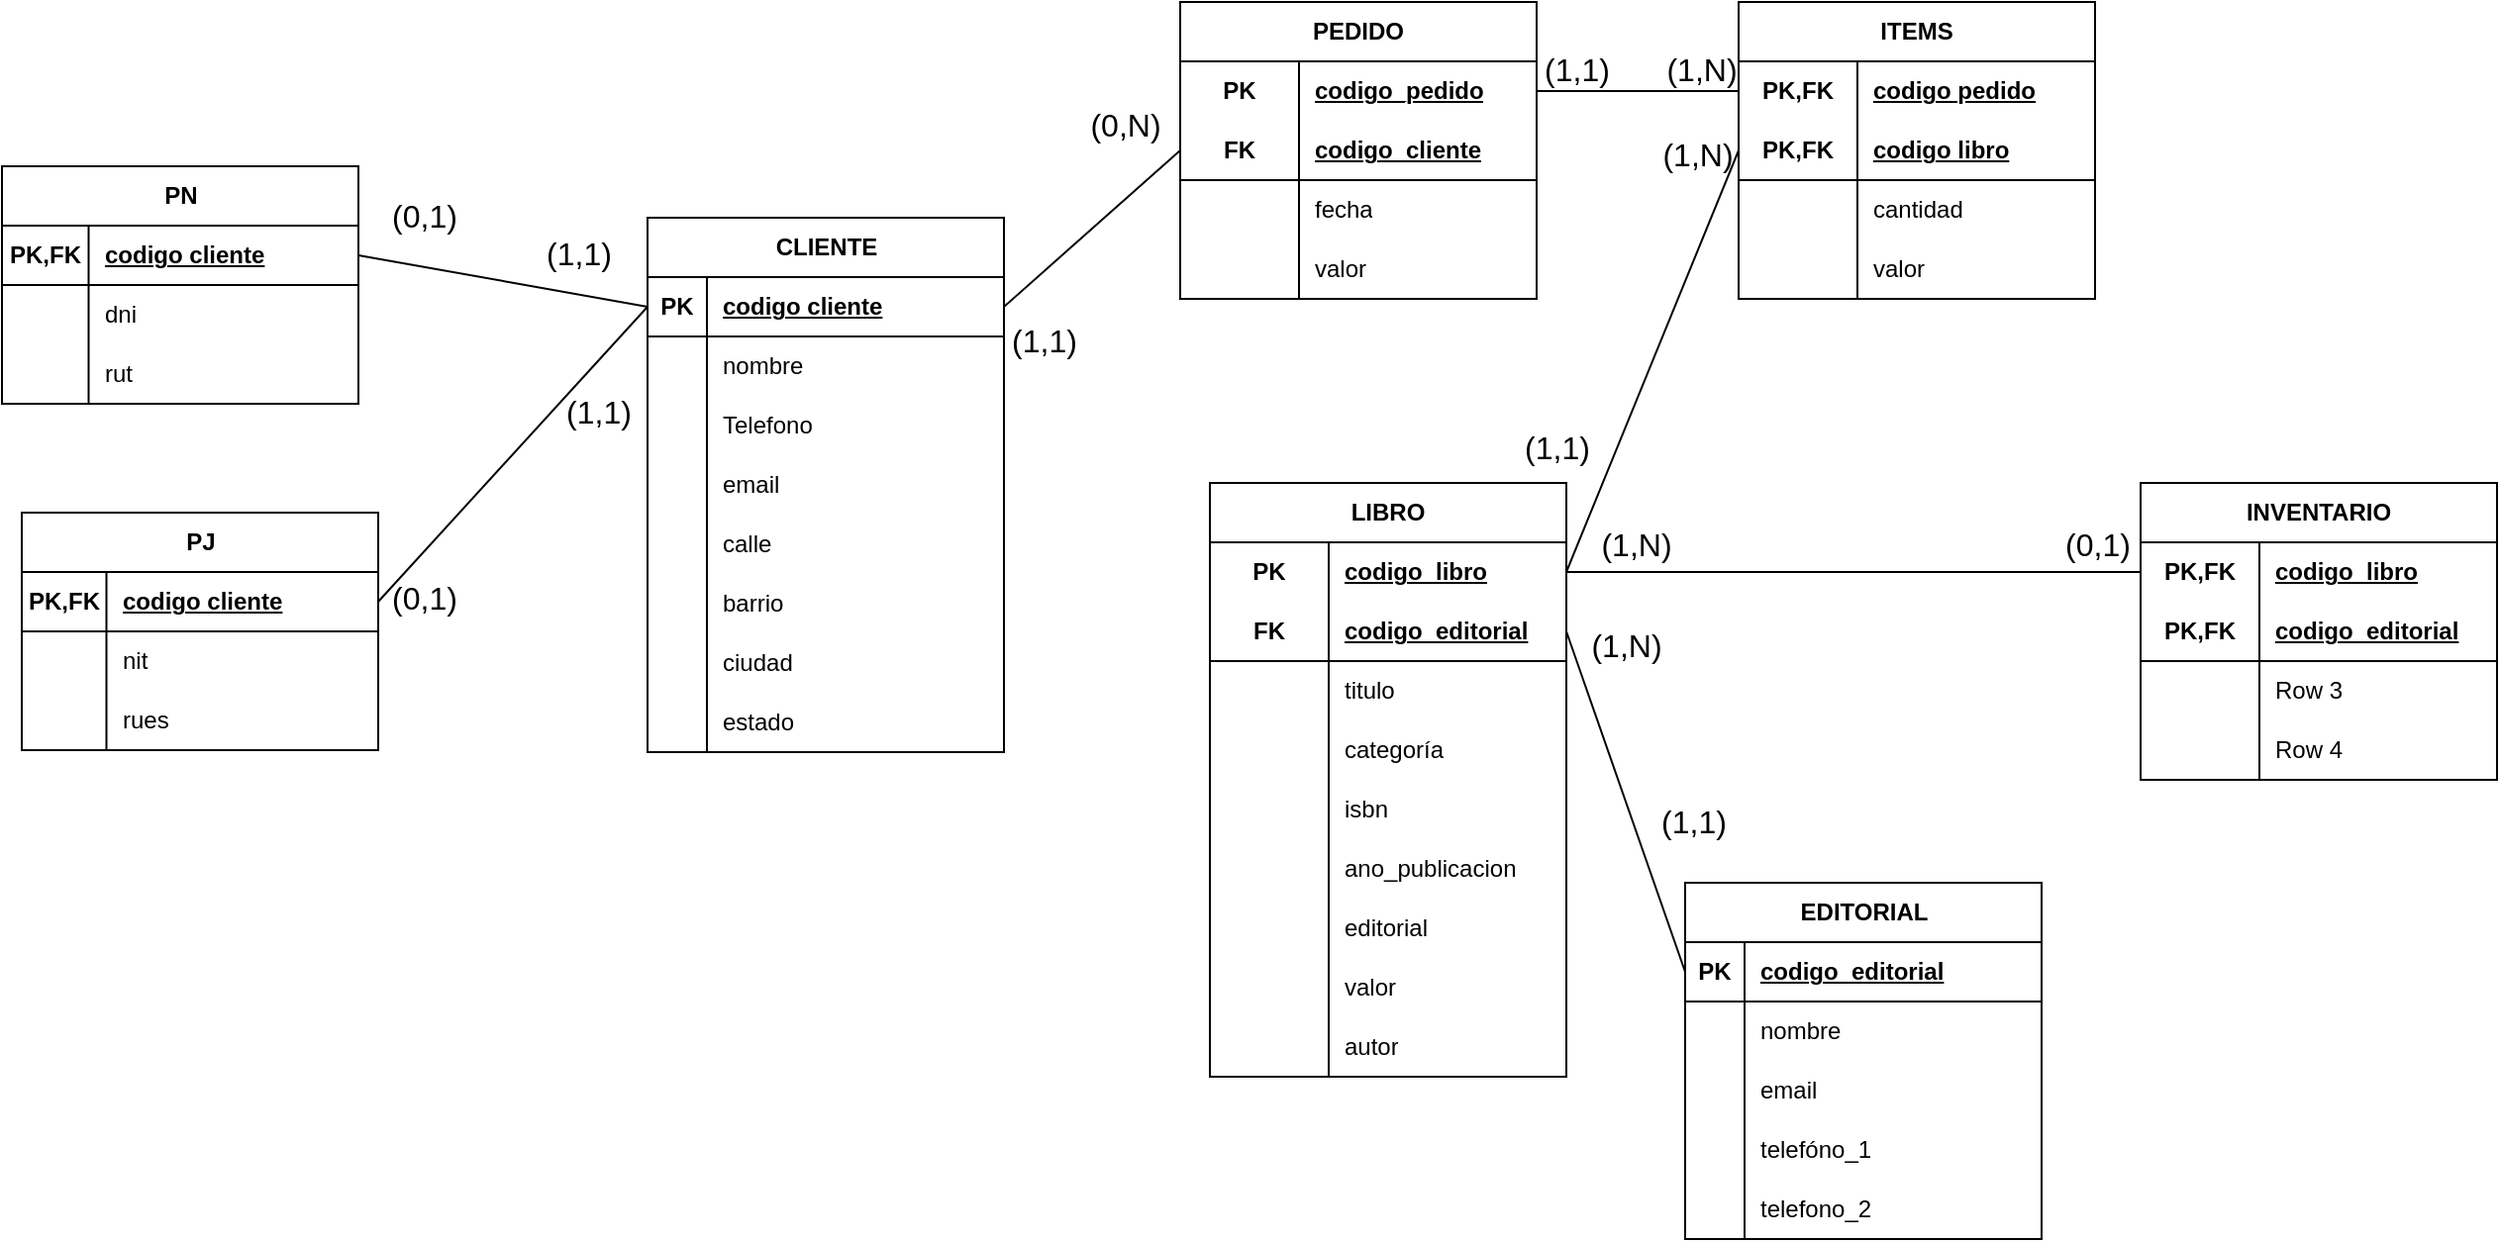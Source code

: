 <mxfile version="26.2.13" pages="2">
  <diagram id="GzumLZFrNaG0d877JVXg" name="Page-2">
    <mxGraphModel dx="1544" dy="2324" grid="0" gridSize="10" guides="1" tooltips="1" connect="1" arrows="1" fold="1" page="0" pageScale="1" pageWidth="850" pageHeight="1100" math="0" shadow="0">
      <root>
        <mxCell id="0" />
        <mxCell id="1" parent="0" />
        <mxCell id="at6ubhvNJME5g3L-W7Jr-1" value="CLIENTE" style="shape=table;startSize=30;container=1;collapsible=1;childLayout=tableLayout;fixedRows=1;rowLines=0;fontStyle=1;align=center;resizeLast=1;html=1;" vertex="1" parent="1">
          <mxGeometry x="47" y="-203" width="180" height="270" as="geometry" />
        </mxCell>
        <mxCell id="at6ubhvNJME5g3L-W7Jr-2" value="" style="shape=tableRow;horizontal=0;startSize=0;swimlaneHead=0;swimlaneBody=0;fillColor=none;collapsible=0;dropTarget=0;points=[[0,0.5],[1,0.5]];portConstraint=eastwest;top=0;left=0;right=0;bottom=1;" vertex="1" parent="at6ubhvNJME5g3L-W7Jr-1">
          <mxGeometry y="30" width="180" height="30" as="geometry" />
        </mxCell>
        <mxCell id="at6ubhvNJME5g3L-W7Jr-3" value="PK" style="shape=partialRectangle;connectable=0;fillColor=none;top=0;left=0;bottom=0;right=0;fontStyle=1;overflow=hidden;whiteSpace=wrap;html=1;" vertex="1" parent="at6ubhvNJME5g3L-W7Jr-2">
          <mxGeometry width="30" height="30" as="geometry">
            <mxRectangle width="30" height="30" as="alternateBounds" />
          </mxGeometry>
        </mxCell>
        <mxCell id="at6ubhvNJME5g3L-W7Jr-4" value="codigo cliente" style="shape=partialRectangle;connectable=0;fillColor=none;top=0;left=0;bottom=0;right=0;align=left;spacingLeft=6;fontStyle=5;overflow=hidden;whiteSpace=wrap;html=1;" vertex="1" parent="at6ubhvNJME5g3L-W7Jr-2">
          <mxGeometry x="30" width="150" height="30" as="geometry">
            <mxRectangle width="150" height="30" as="alternateBounds" />
          </mxGeometry>
        </mxCell>
        <mxCell id="at6ubhvNJME5g3L-W7Jr-5" value="" style="shape=tableRow;horizontal=0;startSize=0;swimlaneHead=0;swimlaneBody=0;fillColor=none;collapsible=0;dropTarget=0;points=[[0,0.5],[1,0.5]];portConstraint=eastwest;top=0;left=0;right=0;bottom=0;" vertex="1" parent="at6ubhvNJME5g3L-W7Jr-1">
          <mxGeometry y="60" width="180" height="30" as="geometry" />
        </mxCell>
        <mxCell id="at6ubhvNJME5g3L-W7Jr-6" value="" style="shape=partialRectangle;connectable=0;fillColor=none;top=0;left=0;bottom=0;right=0;editable=1;overflow=hidden;whiteSpace=wrap;html=1;" vertex="1" parent="at6ubhvNJME5g3L-W7Jr-5">
          <mxGeometry width="30" height="30" as="geometry">
            <mxRectangle width="30" height="30" as="alternateBounds" />
          </mxGeometry>
        </mxCell>
        <mxCell id="at6ubhvNJME5g3L-W7Jr-7" value="nombre" style="shape=partialRectangle;connectable=0;fillColor=none;top=0;left=0;bottom=0;right=0;align=left;spacingLeft=6;overflow=hidden;whiteSpace=wrap;html=1;" vertex="1" parent="at6ubhvNJME5g3L-W7Jr-5">
          <mxGeometry x="30" width="150" height="30" as="geometry">
            <mxRectangle width="150" height="30" as="alternateBounds" />
          </mxGeometry>
        </mxCell>
        <mxCell id="at6ubhvNJME5g3L-W7Jr-8" value="" style="shape=tableRow;horizontal=0;startSize=0;swimlaneHead=0;swimlaneBody=0;fillColor=none;collapsible=0;dropTarget=0;points=[[0,0.5],[1,0.5]];portConstraint=eastwest;top=0;left=0;right=0;bottom=0;" vertex="1" parent="at6ubhvNJME5g3L-W7Jr-1">
          <mxGeometry y="90" width="180" height="30" as="geometry" />
        </mxCell>
        <mxCell id="at6ubhvNJME5g3L-W7Jr-9" value="" style="shape=partialRectangle;connectable=0;fillColor=none;top=0;left=0;bottom=0;right=0;editable=1;overflow=hidden;whiteSpace=wrap;html=1;" vertex="1" parent="at6ubhvNJME5g3L-W7Jr-8">
          <mxGeometry width="30" height="30" as="geometry">
            <mxRectangle width="30" height="30" as="alternateBounds" />
          </mxGeometry>
        </mxCell>
        <mxCell id="at6ubhvNJME5g3L-W7Jr-10" value="Telefono" style="shape=partialRectangle;connectable=0;fillColor=none;top=0;left=0;bottom=0;right=0;align=left;spacingLeft=6;overflow=hidden;whiteSpace=wrap;html=1;" vertex="1" parent="at6ubhvNJME5g3L-W7Jr-8">
          <mxGeometry x="30" width="150" height="30" as="geometry">
            <mxRectangle width="150" height="30" as="alternateBounds" />
          </mxGeometry>
        </mxCell>
        <mxCell id="at6ubhvNJME5g3L-W7Jr-11" value="" style="shape=tableRow;horizontal=0;startSize=0;swimlaneHead=0;swimlaneBody=0;fillColor=none;collapsible=0;dropTarget=0;points=[[0,0.5],[1,0.5]];portConstraint=eastwest;top=0;left=0;right=0;bottom=0;" vertex="1" parent="at6ubhvNJME5g3L-W7Jr-1">
          <mxGeometry y="120" width="180" height="30" as="geometry" />
        </mxCell>
        <mxCell id="at6ubhvNJME5g3L-W7Jr-12" value="" style="shape=partialRectangle;connectable=0;fillColor=none;top=0;left=0;bottom=0;right=0;editable=1;overflow=hidden;whiteSpace=wrap;html=1;" vertex="1" parent="at6ubhvNJME5g3L-W7Jr-11">
          <mxGeometry width="30" height="30" as="geometry">
            <mxRectangle width="30" height="30" as="alternateBounds" />
          </mxGeometry>
        </mxCell>
        <mxCell id="at6ubhvNJME5g3L-W7Jr-13" value="email" style="shape=partialRectangle;connectable=0;fillColor=none;top=0;left=0;bottom=0;right=0;align=left;spacingLeft=6;overflow=hidden;whiteSpace=wrap;html=1;" vertex="1" parent="at6ubhvNJME5g3L-W7Jr-11">
          <mxGeometry x="30" width="150" height="30" as="geometry">
            <mxRectangle width="150" height="30" as="alternateBounds" />
          </mxGeometry>
        </mxCell>
        <mxCell id="sIV2Nq_LqpjNB5kvynwt-48" style="shape=tableRow;horizontal=0;startSize=0;swimlaneHead=0;swimlaneBody=0;fillColor=none;collapsible=0;dropTarget=0;points=[[0,0.5],[1,0.5]];portConstraint=eastwest;top=0;left=0;right=0;bottom=0;" vertex="1" parent="at6ubhvNJME5g3L-W7Jr-1">
          <mxGeometry y="150" width="180" height="30" as="geometry" />
        </mxCell>
        <mxCell id="sIV2Nq_LqpjNB5kvynwt-49" style="shape=partialRectangle;connectable=0;fillColor=none;top=0;left=0;bottom=0;right=0;editable=1;overflow=hidden;whiteSpace=wrap;html=1;" vertex="1" parent="sIV2Nq_LqpjNB5kvynwt-48">
          <mxGeometry width="30" height="30" as="geometry">
            <mxRectangle width="30" height="30" as="alternateBounds" />
          </mxGeometry>
        </mxCell>
        <mxCell id="sIV2Nq_LqpjNB5kvynwt-50" value="calle" style="shape=partialRectangle;connectable=0;fillColor=none;top=0;left=0;bottom=0;right=0;align=left;spacingLeft=6;overflow=hidden;whiteSpace=wrap;html=1;" vertex="1" parent="sIV2Nq_LqpjNB5kvynwt-48">
          <mxGeometry x="30" width="150" height="30" as="geometry">
            <mxRectangle width="150" height="30" as="alternateBounds" />
          </mxGeometry>
        </mxCell>
        <mxCell id="sIV2Nq_LqpjNB5kvynwt-51" style="shape=tableRow;horizontal=0;startSize=0;swimlaneHead=0;swimlaneBody=0;fillColor=none;collapsible=0;dropTarget=0;points=[[0,0.5],[1,0.5]];portConstraint=eastwest;top=0;left=0;right=0;bottom=0;" vertex="1" parent="at6ubhvNJME5g3L-W7Jr-1">
          <mxGeometry y="180" width="180" height="30" as="geometry" />
        </mxCell>
        <mxCell id="sIV2Nq_LqpjNB5kvynwt-52" style="shape=partialRectangle;connectable=0;fillColor=none;top=0;left=0;bottom=0;right=0;editable=1;overflow=hidden;whiteSpace=wrap;html=1;" vertex="1" parent="sIV2Nq_LqpjNB5kvynwt-51">
          <mxGeometry width="30" height="30" as="geometry">
            <mxRectangle width="30" height="30" as="alternateBounds" />
          </mxGeometry>
        </mxCell>
        <mxCell id="sIV2Nq_LqpjNB5kvynwt-53" value="barrio" style="shape=partialRectangle;connectable=0;fillColor=none;top=0;left=0;bottom=0;right=0;align=left;spacingLeft=6;overflow=hidden;whiteSpace=wrap;html=1;" vertex="1" parent="sIV2Nq_LqpjNB5kvynwt-51">
          <mxGeometry x="30" width="150" height="30" as="geometry">
            <mxRectangle width="150" height="30" as="alternateBounds" />
          </mxGeometry>
        </mxCell>
        <mxCell id="sIV2Nq_LqpjNB5kvynwt-54" style="shape=tableRow;horizontal=0;startSize=0;swimlaneHead=0;swimlaneBody=0;fillColor=none;collapsible=0;dropTarget=0;points=[[0,0.5],[1,0.5]];portConstraint=eastwest;top=0;left=0;right=0;bottom=0;" vertex="1" parent="at6ubhvNJME5g3L-W7Jr-1">
          <mxGeometry y="210" width="180" height="30" as="geometry" />
        </mxCell>
        <mxCell id="sIV2Nq_LqpjNB5kvynwt-55" style="shape=partialRectangle;connectable=0;fillColor=none;top=0;left=0;bottom=0;right=0;editable=1;overflow=hidden;whiteSpace=wrap;html=1;" vertex="1" parent="sIV2Nq_LqpjNB5kvynwt-54">
          <mxGeometry width="30" height="30" as="geometry">
            <mxRectangle width="30" height="30" as="alternateBounds" />
          </mxGeometry>
        </mxCell>
        <mxCell id="sIV2Nq_LqpjNB5kvynwt-56" value="ciudad" style="shape=partialRectangle;connectable=0;fillColor=none;top=0;left=0;bottom=0;right=0;align=left;spacingLeft=6;overflow=hidden;whiteSpace=wrap;html=1;" vertex="1" parent="sIV2Nq_LqpjNB5kvynwt-54">
          <mxGeometry x="30" width="150" height="30" as="geometry">
            <mxRectangle width="150" height="30" as="alternateBounds" />
          </mxGeometry>
        </mxCell>
        <mxCell id="sIV2Nq_LqpjNB5kvynwt-57" style="shape=tableRow;horizontal=0;startSize=0;swimlaneHead=0;swimlaneBody=0;fillColor=none;collapsible=0;dropTarget=0;points=[[0,0.5],[1,0.5]];portConstraint=eastwest;top=0;left=0;right=0;bottom=0;" vertex="1" parent="at6ubhvNJME5g3L-W7Jr-1">
          <mxGeometry y="240" width="180" height="30" as="geometry" />
        </mxCell>
        <mxCell id="sIV2Nq_LqpjNB5kvynwt-58" style="shape=partialRectangle;connectable=0;fillColor=none;top=0;left=0;bottom=0;right=0;editable=1;overflow=hidden;whiteSpace=wrap;html=1;" vertex="1" parent="sIV2Nq_LqpjNB5kvynwt-57">
          <mxGeometry width="30" height="30" as="geometry">
            <mxRectangle width="30" height="30" as="alternateBounds" />
          </mxGeometry>
        </mxCell>
        <mxCell id="sIV2Nq_LqpjNB5kvynwt-59" value="estado" style="shape=partialRectangle;connectable=0;fillColor=none;top=0;left=0;bottom=0;right=0;align=left;spacingLeft=6;overflow=hidden;whiteSpace=wrap;html=1;" vertex="1" parent="sIV2Nq_LqpjNB5kvynwt-57">
          <mxGeometry x="30" width="150" height="30" as="geometry">
            <mxRectangle width="150" height="30" as="alternateBounds" />
          </mxGeometry>
        </mxCell>
        <mxCell id="mSz8jFMaihoBIdrIqpoX-1" value="EDITORIAL" style="shape=table;startSize=30;container=1;collapsible=1;childLayout=tableLayout;fixedRows=1;rowLines=0;fontStyle=1;align=center;resizeLast=1;html=1;" vertex="1" parent="1">
          <mxGeometry x="571" y="133" width="180" height="180" as="geometry" />
        </mxCell>
        <mxCell id="mSz8jFMaihoBIdrIqpoX-2" value="" style="shape=tableRow;horizontal=0;startSize=0;swimlaneHead=0;swimlaneBody=0;fillColor=none;collapsible=0;dropTarget=0;points=[[0,0.5],[1,0.5]];portConstraint=eastwest;top=0;left=0;right=0;bottom=1;" vertex="1" parent="mSz8jFMaihoBIdrIqpoX-1">
          <mxGeometry y="30" width="180" height="30" as="geometry" />
        </mxCell>
        <mxCell id="mSz8jFMaihoBIdrIqpoX-3" value="PK" style="shape=partialRectangle;connectable=0;fillColor=none;top=0;left=0;bottom=0;right=0;fontStyle=1;overflow=hidden;whiteSpace=wrap;html=1;" vertex="1" parent="mSz8jFMaihoBIdrIqpoX-2">
          <mxGeometry width="30" height="30" as="geometry">
            <mxRectangle width="30" height="30" as="alternateBounds" />
          </mxGeometry>
        </mxCell>
        <mxCell id="mSz8jFMaihoBIdrIqpoX-4" value="codigo_editorial" style="shape=partialRectangle;connectable=0;fillColor=none;top=0;left=0;bottom=0;right=0;align=left;spacingLeft=6;fontStyle=5;overflow=hidden;whiteSpace=wrap;html=1;" vertex="1" parent="mSz8jFMaihoBIdrIqpoX-2">
          <mxGeometry x="30" width="150" height="30" as="geometry">
            <mxRectangle width="150" height="30" as="alternateBounds" />
          </mxGeometry>
        </mxCell>
        <mxCell id="mSz8jFMaihoBIdrIqpoX-5" value="" style="shape=tableRow;horizontal=0;startSize=0;swimlaneHead=0;swimlaneBody=0;fillColor=none;collapsible=0;dropTarget=0;points=[[0,0.5],[1,0.5]];portConstraint=eastwest;top=0;left=0;right=0;bottom=0;" vertex="1" parent="mSz8jFMaihoBIdrIqpoX-1">
          <mxGeometry y="60" width="180" height="30" as="geometry" />
        </mxCell>
        <mxCell id="mSz8jFMaihoBIdrIqpoX-6" value="" style="shape=partialRectangle;connectable=0;fillColor=none;top=0;left=0;bottom=0;right=0;editable=1;overflow=hidden;whiteSpace=wrap;html=1;" vertex="1" parent="mSz8jFMaihoBIdrIqpoX-5">
          <mxGeometry width="30" height="30" as="geometry">
            <mxRectangle width="30" height="30" as="alternateBounds" />
          </mxGeometry>
        </mxCell>
        <mxCell id="mSz8jFMaihoBIdrIqpoX-7" value="nombre" style="shape=partialRectangle;connectable=0;fillColor=none;top=0;left=0;bottom=0;right=0;align=left;spacingLeft=6;overflow=hidden;whiteSpace=wrap;html=1;" vertex="1" parent="mSz8jFMaihoBIdrIqpoX-5">
          <mxGeometry x="30" width="150" height="30" as="geometry">
            <mxRectangle width="150" height="30" as="alternateBounds" />
          </mxGeometry>
        </mxCell>
        <mxCell id="mSz8jFMaihoBIdrIqpoX-8" value="" style="shape=tableRow;horizontal=0;startSize=0;swimlaneHead=0;swimlaneBody=0;fillColor=none;collapsible=0;dropTarget=0;points=[[0,0.5],[1,0.5]];portConstraint=eastwest;top=0;left=0;right=0;bottom=0;" vertex="1" parent="mSz8jFMaihoBIdrIqpoX-1">
          <mxGeometry y="90" width="180" height="30" as="geometry" />
        </mxCell>
        <mxCell id="mSz8jFMaihoBIdrIqpoX-9" value="" style="shape=partialRectangle;connectable=0;fillColor=none;top=0;left=0;bottom=0;right=0;editable=1;overflow=hidden;whiteSpace=wrap;html=1;" vertex="1" parent="mSz8jFMaihoBIdrIqpoX-8">
          <mxGeometry width="30" height="30" as="geometry">
            <mxRectangle width="30" height="30" as="alternateBounds" />
          </mxGeometry>
        </mxCell>
        <mxCell id="mSz8jFMaihoBIdrIqpoX-10" value="email" style="shape=partialRectangle;connectable=0;fillColor=none;top=0;left=0;bottom=0;right=0;align=left;spacingLeft=6;overflow=hidden;whiteSpace=wrap;html=1;" vertex="1" parent="mSz8jFMaihoBIdrIqpoX-8">
          <mxGeometry x="30" width="150" height="30" as="geometry">
            <mxRectangle width="150" height="30" as="alternateBounds" />
          </mxGeometry>
        </mxCell>
        <mxCell id="mSz8jFMaihoBIdrIqpoX-11" value="" style="shape=tableRow;horizontal=0;startSize=0;swimlaneHead=0;swimlaneBody=0;fillColor=none;collapsible=0;dropTarget=0;points=[[0,0.5],[1,0.5]];portConstraint=eastwest;top=0;left=0;right=0;bottom=0;" vertex="1" parent="mSz8jFMaihoBIdrIqpoX-1">
          <mxGeometry y="120" width="180" height="30" as="geometry" />
        </mxCell>
        <mxCell id="mSz8jFMaihoBIdrIqpoX-12" value="" style="shape=partialRectangle;connectable=0;fillColor=none;top=0;left=0;bottom=0;right=0;editable=1;overflow=hidden;whiteSpace=wrap;html=1;" vertex="1" parent="mSz8jFMaihoBIdrIqpoX-11">
          <mxGeometry width="30" height="30" as="geometry">
            <mxRectangle width="30" height="30" as="alternateBounds" />
          </mxGeometry>
        </mxCell>
        <mxCell id="mSz8jFMaihoBIdrIqpoX-13" value="telefóno_1" style="shape=partialRectangle;connectable=0;fillColor=none;top=0;left=0;bottom=0;right=0;align=left;spacingLeft=6;overflow=hidden;whiteSpace=wrap;html=1;" vertex="1" parent="mSz8jFMaihoBIdrIqpoX-11">
          <mxGeometry x="30" width="150" height="30" as="geometry">
            <mxRectangle width="150" height="30" as="alternateBounds" />
          </mxGeometry>
        </mxCell>
        <mxCell id="CYQJgV3aKYGqDzH1Z6e_-1" style="shape=tableRow;horizontal=0;startSize=0;swimlaneHead=0;swimlaneBody=0;fillColor=none;collapsible=0;dropTarget=0;points=[[0,0.5],[1,0.5]];portConstraint=eastwest;top=0;left=0;right=0;bottom=0;" vertex="1" parent="mSz8jFMaihoBIdrIqpoX-1">
          <mxGeometry y="150" width="180" height="30" as="geometry" />
        </mxCell>
        <mxCell id="CYQJgV3aKYGqDzH1Z6e_-2" style="shape=partialRectangle;connectable=0;fillColor=none;top=0;left=0;bottom=0;right=0;editable=1;overflow=hidden;whiteSpace=wrap;html=1;" vertex="1" parent="CYQJgV3aKYGqDzH1Z6e_-1">
          <mxGeometry width="30" height="30" as="geometry">
            <mxRectangle width="30" height="30" as="alternateBounds" />
          </mxGeometry>
        </mxCell>
        <mxCell id="CYQJgV3aKYGqDzH1Z6e_-3" value="telefono_2" style="shape=partialRectangle;connectable=0;fillColor=none;top=0;left=0;bottom=0;right=0;align=left;spacingLeft=6;overflow=hidden;whiteSpace=wrap;html=1;" vertex="1" parent="CYQJgV3aKYGqDzH1Z6e_-1">
          <mxGeometry x="30" width="150" height="30" as="geometry">
            <mxRectangle width="150" height="30" as="alternateBounds" />
          </mxGeometry>
        </mxCell>
        <mxCell id="cypNrGg71tqL5ZdwrD2d-14" value="PEDIDO" style="shape=table;startSize=30;container=1;collapsible=1;childLayout=tableLayout;fixedRows=1;rowLines=0;fontStyle=1;align=center;resizeLast=1;html=1;whiteSpace=wrap;" vertex="1" parent="1">
          <mxGeometry x="316" y="-312" width="180" height="150" as="geometry" />
        </mxCell>
        <mxCell id="cypNrGg71tqL5ZdwrD2d-15" value="" style="shape=tableRow;horizontal=0;startSize=0;swimlaneHead=0;swimlaneBody=0;fillColor=none;collapsible=0;dropTarget=0;points=[[0,0.5],[1,0.5]];portConstraint=eastwest;top=0;left=0;right=0;bottom=0;html=1;" vertex="1" parent="cypNrGg71tqL5ZdwrD2d-14">
          <mxGeometry y="30" width="180" height="30" as="geometry" />
        </mxCell>
        <mxCell id="cypNrGg71tqL5ZdwrD2d-16" value="PK" style="shape=partialRectangle;connectable=0;fillColor=none;top=0;left=0;bottom=0;right=0;fontStyle=1;overflow=hidden;html=1;whiteSpace=wrap;" vertex="1" parent="cypNrGg71tqL5ZdwrD2d-15">
          <mxGeometry width="60" height="30" as="geometry">
            <mxRectangle width="60" height="30" as="alternateBounds" />
          </mxGeometry>
        </mxCell>
        <mxCell id="cypNrGg71tqL5ZdwrD2d-17" value="codigo_pedido" style="shape=partialRectangle;connectable=0;fillColor=none;top=0;left=0;bottom=0;right=0;align=left;spacingLeft=6;fontStyle=5;overflow=hidden;html=1;whiteSpace=wrap;" vertex="1" parent="cypNrGg71tqL5ZdwrD2d-15">
          <mxGeometry x="60" width="120" height="30" as="geometry">
            <mxRectangle width="120" height="30" as="alternateBounds" />
          </mxGeometry>
        </mxCell>
        <mxCell id="cypNrGg71tqL5ZdwrD2d-18" value="" style="shape=tableRow;horizontal=0;startSize=0;swimlaneHead=0;swimlaneBody=0;fillColor=none;collapsible=0;dropTarget=0;points=[[0,0.5],[1,0.5]];portConstraint=eastwest;top=0;left=0;right=0;bottom=1;html=1;" vertex="1" parent="cypNrGg71tqL5ZdwrD2d-14">
          <mxGeometry y="60" width="180" height="30" as="geometry" />
        </mxCell>
        <mxCell id="cypNrGg71tqL5ZdwrD2d-19" value="FK" style="shape=partialRectangle;connectable=0;fillColor=none;top=0;left=0;bottom=0;right=0;fontStyle=1;overflow=hidden;html=1;whiteSpace=wrap;" vertex="1" parent="cypNrGg71tqL5ZdwrD2d-18">
          <mxGeometry width="60" height="30" as="geometry">
            <mxRectangle width="60" height="30" as="alternateBounds" />
          </mxGeometry>
        </mxCell>
        <mxCell id="cypNrGg71tqL5ZdwrD2d-20" value="codigo_cliente" style="shape=partialRectangle;connectable=0;fillColor=none;top=0;left=0;bottom=0;right=0;align=left;spacingLeft=6;fontStyle=5;overflow=hidden;html=1;whiteSpace=wrap;" vertex="1" parent="cypNrGg71tqL5ZdwrD2d-18">
          <mxGeometry x="60" width="120" height="30" as="geometry">
            <mxRectangle width="120" height="30" as="alternateBounds" />
          </mxGeometry>
        </mxCell>
        <mxCell id="cypNrGg71tqL5ZdwrD2d-21" value="" style="shape=tableRow;horizontal=0;startSize=0;swimlaneHead=0;swimlaneBody=0;fillColor=none;collapsible=0;dropTarget=0;points=[[0,0.5],[1,0.5]];portConstraint=eastwest;top=0;left=0;right=0;bottom=0;html=1;" vertex="1" parent="cypNrGg71tqL5ZdwrD2d-14">
          <mxGeometry y="90" width="180" height="30" as="geometry" />
        </mxCell>
        <mxCell id="cypNrGg71tqL5ZdwrD2d-22" value="" style="shape=partialRectangle;connectable=0;fillColor=none;top=0;left=0;bottom=0;right=0;editable=1;overflow=hidden;html=1;whiteSpace=wrap;" vertex="1" parent="cypNrGg71tqL5ZdwrD2d-21">
          <mxGeometry width="60" height="30" as="geometry">
            <mxRectangle width="60" height="30" as="alternateBounds" />
          </mxGeometry>
        </mxCell>
        <mxCell id="cypNrGg71tqL5ZdwrD2d-23" value="fecha" style="shape=partialRectangle;connectable=0;fillColor=none;top=0;left=0;bottom=0;right=0;align=left;spacingLeft=6;overflow=hidden;html=1;whiteSpace=wrap;" vertex="1" parent="cypNrGg71tqL5ZdwrD2d-21">
          <mxGeometry x="60" width="120" height="30" as="geometry">
            <mxRectangle width="120" height="30" as="alternateBounds" />
          </mxGeometry>
        </mxCell>
        <mxCell id="cypNrGg71tqL5ZdwrD2d-24" value="" style="shape=tableRow;horizontal=0;startSize=0;swimlaneHead=0;swimlaneBody=0;fillColor=none;collapsible=0;dropTarget=0;points=[[0,0.5],[1,0.5]];portConstraint=eastwest;top=0;left=0;right=0;bottom=0;html=1;" vertex="1" parent="cypNrGg71tqL5ZdwrD2d-14">
          <mxGeometry y="120" width="180" height="30" as="geometry" />
        </mxCell>
        <mxCell id="cypNrGg71tqL5ZdwrD2d-25" value="" style="shape=partialRectangle;connectable=0;fillColor=none;top=0;left=0;bottom=0;right=0;editable=1;overflow=hidden;html=1;whiteSpace=wrap;" vertex="1" parent="cypNrGg71tqL5ZdwrD2d-24">
          <mxGeometry width="60" height="30" as="geometry">
            <mxRectangle width="60" height="30" as="alternateBounds" />
          </mxGeometry>
        </mxCell>
        <mxCell id="cypNrGg71tqL5ZdwrD2d-26" value="valor" style="shape=partialRectangle;connectable=0;fillColor=none;top=0;left=0;bottom=0;right=0;align=left;spacingLeft=6;overflow=hidden;html=1;whiteSpace=wrap;" vertex="1" parent="cypNrGg71tqL5ZdwrD2d-24">
          <mxGeometry x="60" width="120" height="30" as="geometry">
            <mxRectangle width="120" height="30" as="alternateBounds" />
          </mxGeometry>
        </mxCell>
        <mxCell id="AvK2NI2Iv57Aq7M6jolG-1" value="LIBRO" style="shape=table;startSize=30;container=1;collapsible=1;childLayout=tableLayout;fixedRows=1;rowLines=0;fontStyle=1;align=center;resizeLast=1;html=1;whiteSpace=wrap;" vertex="1" parent="1">
          <mxGeometry x="331" y="-69" width="180" height="300" as="geometry" />
        </mxCell>
        <mxCell id="AvK2NI2Iv57Aq7M6jolG-2" value="" style="shape=tableRow;horizontal=0;startSize=0;swimlaneHead=0;swimlaneBody=0;fillColor=none;collapsible=0;dropTarget=0;points=[[0,0.5],[1,0.5]];portConstraint=eastwest;top=0;left=0;right=0;bottom=0;html=1;" vertex="1" parent="AvK2NI2Iv57Aq7M6jolG-1">
          <mxGeometry y="30" width="180" height="30" as="geometry" />
        </mxCell>
        <mxCell id="AvK2NI2Iv57Aq7M6jolG-3" value="PK" style="shape=partialRectangle;connectable=0;fillColor=none;top=0;left=0;bottom=0;right=0;fontStyle=1;overflow=hidden;html=1;whiteSpace=wrap;" vertex="1" parent="AvK2NI2Iv57Aq7M6jolG-2">
          <mxGeometry width="60" height="30" as="geometry">
            <mxRectangle width="60" height="30" as="alternateBounds" />
          </mxGeometry>
        </mxCell>
        <mxCell id="AvK2NI2Iv57Aq7M6jolG-4" value="codigo_libro" style="shape=partialRectangle;connectable=0;fillColor=none;top=0;left=0;bottom=0;right=0;align=left;spacingLeft=6;fontStyle=5;overflow=hidden;html=1;whiteSpace=wrap;" vertex="1" parent="AvK2NI2Iv57Aq7M6jolG-2">
          <mxGeometry x="60" width="120" height="30" as="geometry">
            <mxRectangle width="120" height="30" as="alternateBounds" />
          </mxGeometry>
        </mxCell>
        <mxCell id="AvK2NI2Iv57Aq7M6jolG-5" value="" style="shape=tableRow;horizontal=0;startSize=0;swimlaneHead=0;swimlaneBody=0;fillColor=none;collapsible=0;dropTarget=0;points=[[0,0.5],[1,0.5]];portConstraint=eastwest;top=0;left=0;right=0;bottom=1;html=1;" vertex="1" parent="AvK2NI2Iv57Aq7M6jolG-1">
          <mxGeometry y="60" width="180" height="30" as="geometry" />
        </mxCell>
        <mxCell id="AvK2NI2Iv57Aq7M6jolG-6" value="FK" style="shape=partialRectangle;connectable=0;fillColor=none;top=0;left=0;bottom=0;right=0;fontStyle=1;overflow=hidden;html=1;whiteSpace=wrap;" vertex="1" parent="AvK2NI2Iv57Aq7M6jolG-5">
          <mxGeometry width="60" height="30" as="geometry">
            <mxRectangle width="60" height="30" as="alternateBounds" />
          </mxGeometry>
        </mxCell>
        <mxCell id="AvK2NI2Iv57Aq7M6jolG-7" value="codigo_editorial" style="shape=partialRectangle;connectable=0;fillColor=none;top=0;left=0;bottom=0;right=0;align=left;spacingLeft=6;fontStyle=5;overflow=hidden;html=1;whiteSpace=wrap;" vertex="1" parent="AvK2NI2Iv57Aq7M6jolG-5">
          <mxGeometry x="60" width="120" height="30" as="geometry">
            <mxRectangle width="120" height="30" as="alternateBounds" />
          </mxGeometry>
        </mxCell>
        <mxCell id="AvK2NI2Iv57Aq7M6jolG-8" value="" style="shape=tableRow;horizontal=0;startSize=0;swimlaneHead=0;swimlaneBody=0;fillColor=none;collapsible=0;dropTarget=0;points=[[0,0.5],[1,0.5]];portConstraint=eastwest;top=0;left=0;right=0;bottom=0;html=1;" vertex="1" parent="AvK2NI2Iv57Aq7M6jolG-1">
          <mxGeometry y="90" width="180" height="30" as="geometry" />
        </mxCell>
        <mxCell id="AvK2NI2Iv57Aq7M6jolG-9" value="" style="shape=partialRectangle;connectable=0;fillColor=none;top=0;left=0;bottom=0;right=0;editable=1;overflow=hidden;html=1;whiteSpace=wrap;" vertex="1" parent="AvK2NI2Iv57Aq7M6jolG-8">
          <mxGeometry width="60" height="30" as="geometry">
            <mxRectangle width="60" height="30" as="alternateBounds" />
          </mxGeometry>
        </mxCell>
        <mxCell id="AvK2NI2Iv57Aq7M6jolG-10" value="titulo" style="shape=partialRectangle;connectable=0;fillColor=none;top=0;left=0;bottom=0;right=0;align=left;spacingLeft=6;overflow=hidden;html=1;whiteSpace=wrap;" vertex="1" parent="AvK2NI2Iv57Aq7M6jolG-8">
          <mxGeometry x="60" width="120" height="30" as="geometry">
            <mxRectangle width="120" height="30" as="alternateBounds" />
          </mxGeometry>
        </mxCell>
        <mxCell id="AvK2NI2Iv57Aq7M6jolG-11" value="" style="shape=tableRow;horizontal=0;startSize=0;swimlaneHead=0;swimlaneBody=0;fillColor=none;collapsible=0;dropTarget=0;points=[[0,0.5],[1,0.5]];portConstraint=eastwest;top=0;left=0;right=0;bottom=0;html=1;" vertex="1" parent="AvK2NI2Iv57Aq7M6jolG-1">
          <mxGeometry y="120" width="180" height="30" as="geometry" />
        </mxCell>
        <mxCell id="AvK2NI2Iv57Aq7M6jolG-12" value="" style="shape=partialRectangle;connectable=0;fillColor=none;top=0;left=0;bottom=0;right=0;editable=1;overflow=hidden;html=1;whiteSpace=wrap;" vertex="1" parent="AvK2NI2Iv57Aq7M6jolG-11">
          <mxGeometry width="60" height="30" as="geometry">
            <mxRectangle width="60" height="30" as="alternateBounds" />
          </mxGeometry>
        </mxCell>
        <mxCell id="AvK2NI2Iv57Aq7M6jolG-13" value="categoría" style="shape=partialRectangle;connectable=0;fillColor=none;top=0;left=0;bottom=0;right=0;align=left;spacingLeft=6;overflow=hidden;html=1;whiteSpace=wrap;" vertex="1" parent="AvK2NI2Iv57Aq7M6jolG-11">
          <mxGeometry x="60" width="120" height="30" as="geometry">
            <mxRectangle width="120" height="30" as="alternateBounds" />
          </mxGeometry>
        </mxCell>
        <mxCell id="GdJY8dzHezn1WjMPRdaw-10" style="shape=tableRow;horizontal=0;startSize=0;swimlaneHead=0;swimlaneBody=0;fillColor=none;collapsible=0;dropTarget=0;points=[[0,0.5],[1,0.5]];portConstraint=eastwest;top=0;left=0;right=0;bottom=0;html=1;" vertex="1" parent="AvK2NI2Iv57Aq7M6jolG-1">
          <mxGeometry y="150" width="180" height="30" as="geometry" />
        </mxCell>
        <mxCell id="GdJY8dzHezn1WjMPRdaw-11" style="shape=partialRectangle;connectable=0;fillColor=none;top=0;left=0;bottom=0;right=0;editable=1;overflow=hidden;html=1;whiteSpace=wrap;" vertex="1" parent="GdJY8dzHezn1WjMPRdaw-10">
          <mxGeometry width="60" height="30" as="geometry">
            <mxRectangle width="60" height="30" as="alternateBounds" />
          </mxGeometry>
        </mxCell>
        <mxCell id="GdJY8dzHezn1WjMPRdaw-12" value="isbn" style="shape=partialRectangle;connectable=0;fillColor=none;top=0;left=0;bottom=0;right=0;align=left;spacingLeft=6;overflow=hidden;html=1;whiteSpace=wrap;" vertex="1" parent="GdJY8dzHezn1WjMPRdaw-10">
          <mxGeometry x="60" width="120" height="30" as="geometry">
            <mxRectangle width="120" height="30" as="alternateBounds" />
          </mxGeometry>
        </mxCell>
        <mxCell id="GdJY8dzHezn1WjMPRdaw-7" style="shape=tableRow;horizontal=0;startSize=0;swimlaneHead=0;swimlaneBody=0;fillColor=none;collapsible=0;dropTarget=0;points=[[0,0.5],[1,0.5]];portConstraint=eastwest;top=0;left=0;right=0;bottom=0;html=1;" vertex="1" parent="AvK2NI2Iv57Aq7M6jolG-1">
          <mxGeometry y="180" width="180" height="30" as="geometry" />
        </mxCell>
        <mxCell id="GdJY8dzHezn1WjMPRdaw-8" style="shape=partialRectangle;connectable=0;fillColor=none;top=0;left=0;bottom=0;right=0;editable=1;overflow=hidden;html=1;whiteSpace=wrap;" vertex="1" parent="GdJY8dzHezn1WjMPRdaw-7">
          <mxGeometry width="60" height="30" as="geometry">
            <mxRectangle width="60" height="30" as="alternateBounds" />
          </mxGeometry>
        </mxCell>
        <mxCell id="GdJY8dzHezn1WjMPRdaw-9" value="ano_publicacion" style="shape=partialRectangle;connectable=0;fillColor=none;top=0;left=0;bottom=0;right=0;align=left;spacingLeft=6;overflow=hidden;html=1;whiteSpace=wrap;" vertex="1" parent="GdJY8dzHezn1WjMPRdaw-7">
          <mxGeometry x="60" width="120" height="30" as="geometry">
            <mxRectangle width="120" height="30" as="alternateBounds" />
          </mxGeometry>
        </mxCell>
        <mxCell id="GdJY8dzHezn1WjMPRdaw-4" style="shape=tableRow;horizontal=0;startSize=0;swimlaneHead=0;swimlaneBody=0;fillColor=none;collapsible=0;dropTarget=0;points=[[0,0.5],[1,0.5]];portConstraint=eastwest;top=0;left=0;right=0;bottom=0;html=1;" vertex="1" parent="AvK2NI2Iv57Aq7M6jolG-1">
          <mxGeometry y="210" width="180" height="30" as="geometry" />
        </mxCell>
        <mxCell id="GdJY8dzHezn1WjMPRdaw-5" style="shape=partialRectangle;connectable=0;fillColor=none;top=0;left=0;bottom=0;right=0;editable=1;overflow=hidden;html=1;whiteSpace=wrap;" vertex="1" parent="GdJY8dzHezn1WjMPRdaw-4">
          <mxGeometry width="60" height="30" as="geometry">
            <mxRectangle width="60" height="30" as="alternateBounds" />
          </mxGeometry>
        </mxCell>
        <mxCell id="GdJY8dzHezn1WjMPRdaw-6" value="editorial" style="shape=partialRectangle;connectable=0;fillColor=none;top=0;left=0;bottom=0;right=0;align=left;spacingLeft=6;overflow=hidden;html=1;whiteSpace=wrap;" vertex="1" parent="GdJY8dzHezn1WjMPRdaw-4">
          <mxGeometry x="60" width="120" height="30" as="geometry">
            <mxRectangle width="120" height="30" as="alternateBounds" />
          </mxGeometry>
        </mxCell>
        <mxCell id="GdJY8dzHezn1WjMPRdaw-1" style="shape=tableRow;horizontal=0;startSize=0;swimlaneHead=0;swimlaneBody=0;fillColor=none;collapsible=0;dropTarget=0;points=[[0,0.5],[1,0.5]];portConstraint=eastwest;top=0;left=0;right=0;bottom=0;html=1;" vertex="1" parent="AvK2NI2Iv57Aq7M6jolG-1">
          <mxGeometry y="240" width="180" height="30" as="geometry" />
        </mxCell>
        <mxCell id="GdJY8dzHezn1WjMPRdaw-2" style="shape=partialRectangle;connectable=0;fillColor=none;top=0;left=0;bottom=0;right=0;editable=1;overflow=hidden;html=1;whiteSpace=wrap;" vertex="1" parent="GdJY8dzHezn1WjMPRdaw-1">
          <mxGeometry width="60" height="30" as="geometry">
            <mxRectangle width="60" height="30" as="alternateBounds" />
          </mxGeometry>
        </mxCell>
        <mxCell id="GdJY8dzHezn1WjMPRdaw-3" value="valor" style="shape=partialRectangle;connectable=0;fillColor=none;top=0;left=0;bottom=0;right=0;align=left;spacingLeft=6;overflow=hidden;html=1;whiteSpace=wrap;" vertex="1" parent="GdJY8dzHezn1WjMPRdaw-1">
          <mxGeometry x="60" width="120" height="30" as="geometry">
            <mxRectangle width="120" height="30" as="alternateBounds" />
          </mxGeometry>
        </mxCell>
        <mxCell id="dPRmLgC_JVnYLS6Xc9bI-1" style="shape=tableRow;horizontal=0;startSize=0;swimlaneHead=0;swimlaneBody=0;fillColor=none;collapsible=0;dropTarget=0;points=[[0,0.5],[1,0.5]];portConstraint=eastwest;top=0;left=0;right=0;bottom=0;html=1;" vertex="1" parent="AvK2NI2Iv57Aq7M6jolG-1">
          <mxGeometry y="270" width="180" height="30" as="geometry" />
        </mxCell>
        <mxCell id="dPRmLgC_JVnYLS6Xc9bI-2" style="shape=partialRectangle;connectable=0;fillColor=none;top=0;left=0;bottom=0;right=0;editable=1;overflow=hidden;html=1;whiteSpace=wrap;" vertex="1" parent="dPRmLgC_JVnYLS6Xc9bI-1">
          <mxGeometry width="60" height="30" as="geometry">
            <mxRectangle width="60" height="30" as="alternateBounds" />
          </mxGeometry>
        </mxCell>
        <mxCell id="dPRmLgC_JVnYLS6Xc9bI-3" value="autor" style="shape=partialRectangle;connectable=0;fillColor=none;top=0;left=0;bottom=0;right=0;align=left;spacingLeft=6;overflow=hidden;html=1;whiteSpace=wrap;" vertex="1" parent="dPRmLgC_JVnYLS6Xc9bI-1">
          <mxGeometry x="60" width="120" height="30" as="geometry">
            <mxRectangle width="120" height="30" as="alternateBounds" />
          </mxGeometry>
        </mxCell>
        <mxCell id="dPRmLgC_JVnYLS6Xc9bI-4" value="INVENTARIO" style="shape=table;startSize=30;container=1;collapsible=1;childLayout=tableLayout;fixedRows=1;rowLines=0;fontStyle=1;align=center;resizeLast=1;html=1;whiteSpace=wrap;" vertex="1" parent="1">
          <mxGeometry x="801" y="-69" width="180" height="150" as="geometry" />
        </mxCell>
        <mxCell id="dPRmLgC_JVnYLS6Xc9bI-5" value="" style="shape=tableRow;horizontal=0;startSize=0;swimlaneHead=0;swimlaneBody=0;fillColor=none;collapsible=0;dropTarget=0;points=[[0,0.5],[1,0.5]];portConstraint=eastwest;top=0;left=0;right=0;bottom=0;html=1;" vertex="1" parent="dPRmLgC_JVnYLS6Xc9bI-4">
          <mxGeometry y="30" width="180" height="30" as="geometry" />
        </mxCell>
        <mxCell id="dPRmLgC_JVnYLS6Xc9bI-6" value="PK,FK" style="shape=partialRectangle;connectable=0;fillColor=none;top=0;left=0;bottom=0;right=0;fontStyle=1;overflow=hidden;html=1;whiteSpace=wrap;" vertex="1" parent="dPRmLgC_JVnYLS6Xc9bI-5">
          <mxGeometry width="60" height="30" as="geometry">
            <mxRectangle width="60" height="30" as="alternateBounds" />
          </mxGeometry>
        </mxCell>
        <mxCell id="dPRmLgC_JVnYLS6Xc9bI-7" value="codigo_libro" style="shape=partialRectangle;connectable=0;fillColor=none;top=0;left=0;bottom=0;right=0;align=left;spacingLeft=6;fontStyle=5;overflow=hidden;html=1;whiteSpace=wrap;" vertex="1" parent="dPRmLgC_JVnYLS6Xc9bI-5">
          <mxGeometry x="60" width="120" height="30" as="geometry">
            <mxRectangle width="120" height="30" as="alternateBounds" />
          </mxGeometry>
        </mxCell>
        <mxCell id="dPRmLgC_JVnYLS6Xc9bI-8" value="" style="shape=tableRow;horizontal=0;startSize=0;swimlaneHead=0;swimlaneBody=0;fillColor=none;collapsible=0;dropTarget=0;points=[[0,0.5],[1,0.5]];portConstraint=eastwest;top=0;left=0;right=0;bottom=1;html=1;" vertex="1" parent="dPRmLgC_JVnYLS6Xc9bI-4">
          <mxGeometry y="60" width="180" height="30" as="geometry" />
        </mxCell>
        <mxCell id="dPRmLgC_JVnYLS6Xc9bI-9" value="PK,FK" style="shape=partialRectangle;connectable=0;fillColor=none;top=0;left=0;bottom=0;right=0;fontStyle=1;overflow=hidden;html=1;whiteSpace=wrap;" vertex="1" parent="dPRmLgC_JVnYLS6Xc9bI-8">
          <mxGeometry width="60" height="30" as="geometry">
            <mxRectangle width="60" height="30" as="alternateBounds" />
          </mxGeometry>
        </mxCell>
        <mxCell id="dPRmLgC_JVnYLS6Xc9bI-10" value="codigo_editorial" style="shape=partialRectangle;connectable=0;fillColor=none;top=0;left=0;bottom=0;right=0;align=left;spacingLeft=6;fontStyle=5;overflow=hidden;html=1;whiteSpace=wrap;" vertex="1" parent="dPRmLgC_JVnYLS6Xc9bI-8">
          <mxGeometry x="60" width="120" height="30" as="geometry">
            <mxRectangle width="120" height="30" as="alternateBounds" />
          </mxGeometry>
        </mxCell>
        <mxCell id="dPRmLgC_JVnYLS6Xc9bI-11" value="" style="shape=tableRow;horizontal=0;startSize=0;swimlaneHead=0;swimlaneBody=0;fillColor=none;collapsible=0;dropTarget=0;points=[[0,0.5],[1,0.5]];portConstraint=eastwest;top=0;left=0;right=0;bottom=0;html=1;" vertex="1" parent="dPRmLgC_JVnYLS6Xc9bI-4">
          <mxGeometry y="90" width="180" height="30" as="geometry" />
        </mxCell>
        <mxCell id="dPRmLgC_JVnYLS6Xc9bI-12" value="" style="shape=partialRectangle;connectable=0;fillColor=none;top=0;left=0;bottom=0;right=0;editable=1;overflow=hidden;html=1;whiteSpace=wrap;" vertex="1" parent="dPRmLgC_JVnYLS6Xc9bI-11">
          <mxGeometry width="60" height="30" as="geometry">
            <mxRectangle width="60" height="30" as="alternateBounds" />
          </mxGeometry>
        </mxCell>
        <mxCell id="dPRmLgC_JVnYLS6Xc9bI-13" value="Row 3" style="shape=partialRectangle;connectable=0;fillColor=none;top=0;left=0;bottom=0;right=0;align=left;spacingLeft=6;overflow=hidden;html=1;whiteSpace=wrap;" vertex="1" parent="dPRmLgC_JVnYLS6Xc9bI-11">
          <mxGeometry x="60" width="120" height="30" as="geometry">
            <mxRectangle width="120" height="30" as="alternateBounds" />
          </mxGeometry>
        </mxCell>
        <mxCell id="dPRmLgC_JVnYLS6Xc9bI-14" value="" style="shape=tableRow;horizontal=0;startSize=0;swimlaneHead=0;swimlaneBody=0;fillColor=none;collapsible=0;dropTarget=0;points=[[0,0.5],[1,0.5]];portConstraint=eastwest;top=0;left=0;right=0;bottom=0;html=1;" vertex="1" parent="dPRmLgC_JVnYLS6Xc9bI-4">
          <mxGeometry y="120" width="180" height="30" as="geometry" />
        </mxCell>
        <mxCell id="dPRmLgC_JVnYLS6Xc9bI-15" value="" style="shape=partialRectangle;connectable=0;fillColor=none;top=0;left=0;bottom=0;right=0;editable=1;overflow=hidden;html=1;whiteSpace=wrap;" vertex="1" parent="dPRmLgC_JVnYLS6Xc9bI-14">
          <mxGeometry width="60" height="30" as="geometry">
            <mxRectangle width="60" height="30" as="alternateBounds" />
          </mxGeometry>
        </mxCell>
        <mxCell id="dPRmLgC_JVnYLS6Xc9bI-16" value="Row 4" style="shape=partialRectangle;connectable=0;fillColor=none;top=0;left=0;bottom=0;right=0;align=left;spacingLeft=6;overflow=hidden;html=1;whiteSpace=wrap;" vertex="1" parent="dPRmLgC_JVnYLS6Xc9bI-14">
          <mxGeometry x="60" width="120" height="30" as="geometry">
            <mxRectangle width="120" height="30" as="alternateBounds" />
          </mxGeometry>
        </mxCell>
        <mxCell id="dPRmLgC_JVnYLS6Xc9bI-17" value="ITEMS" style="shape=table;startSize=30;container=1;collapsible=1;childLayout=tableLayout;fixedRows=1;rowLines=0;fontStyle=1;align=center;resizeLast=1;html=1;whiteSpace=wrap;" vertex="1" parent="1">
          <mxGeometry x="598" y="-312" width="180" height="150" as="geometry" />
        </mxCell>
        <mxCell id="dPRmLgC_JVnYLS6Xc9bI-18" value="" style="shape=tableRow;horizontal=0;startSize=0;swimlaneHead=0;swimlaneBody=0;fillColor=none;collapsible=0;dropTarget=0;points=[[0,0.5],[1,0.5]];portConstraint=eastwest;top=0;left=0;right=0;bottom=0;html=1;" vertex="1" parent="dPRmLgC_JVnYLS6Xc9bI-17">
          <mxGeometry y="30" width="180" height="30" as="geometry" />
        </mxCell>
        <mxCell id="dPRmLgC_JVnYLS6Xc9bI-19" value="PK,FK" style="shape=partialRectangle;connectable=0;fillColor=none;top=0;left=0;bottom=0;right=0;fontStyle=1;overflow=hidden;html=1;whiteSpace=wrap;" vertex="1" parent="dPRmLgC_JVnYLS6Xc9bI-18">
          <mxGeometry width="60" height="30" as="geometry">
            <mxRectangle width="60" height="30" as="alternateBounds" />
          </mxGeometry>
        </mxCell>
        <mxCell id="dPRmLgC_JVnYLS6Xc9bI-20" value="codigo pedido" style="shape=partialRectangle;connectable=0;fillColor=none;top=0;left=0;bottom=0;right=0;align=left;spacingLeft=6;fontStyle=5;overflow=hidden;html=1;whiteSpace=wrap;" vertex="1" parent="dPRmLgC_JVnYLS6Xc9bI-18">
          <mxGeometry x="60" width="120" height="30" as="geometry">
            <mxRectangle width="120" height="30" as="alternateBounds" />
          </mxGeometry>
        </mxCell>
        <mxCell id="dPRmLgC_JVnYLS6Xc9bI-21" value="" style="shape=tableRow;horizontal=0;startSize=0;swimlaneHead=0;swimlaneBody=0;fillColor=none;collapsible=0;dropTarget=0;points=[[0,0.5],[1,0.5]];portConstraint=eastwest;top=0;left=0;right=0;bottom=1;html=1;" vertex="1" parent="dPRmLgC_JVnYLS6Xc9bI-17">
          <mxGeometry y="60" width="180" height="30" as="geometry" />
        </mxCell>
        <mxCell id="dPRmLgC_JVnYLS6Xc9bI-22" value="PK,FK" style="shape=partialRectangle;connectable=0;fillColor=none;top=0;left=0;bottom=0;right=0;fontStyle=1;overflow=hidden;html=1;whiteSpace=wrap;" vertex="1" parent="dPRmLgC_JVnYLS6Xc9bI-21">
          <mxGeometry width="60" height="30" as="geometry">
            <mxRectangle width="60" height="30" as="alternateBounds" />
          </mxGeometry>
        </mxCell>
        <mxCell id="dPRmLgC_JVnYLS6Xc9bI-23" value="codigo libro" style="shape=partialRectangle;connectable=0;fillColor=none;top=0;left=0;bottom=0;right=0;align=left;spacingLeft=6;fontStyle=5;overflow=hidden;html=1;whiteSpace=wrap;" vertex="1" parent="dPRmLgC_JVnYLS6Xc9bI-21">
          <mxGeometry x="60" width="120" height="30" as="geometry">
            <mxRectangle width="120" height="30" as="alternateBounds" />
          </mxGeometry>
        </mxCell>
        <mxCell id="dPRmLgC_JVnYLS6Xc9bI-24" value="" style="shape=tableRow;horizontal=0;startSize=0;swimlaneHead=0;swimlaneBody=0;fillColor=none;collapsible=0;dropTarget=0;points=[[0,0.5],[1,0.5]];portConstraint=eastwest;top=0;left=0;right=0;bottom=0;html=1;" vertex="1" parent="dPRmLgC_JVnYLS6Xc9bI-17">
          <mxGeometry y="90" width="180" height="30" as="geometry" />
        </mxCell>
        <mxCell id="dPRmLgC_JVnYLS6Xc9bI-25" value="" style="shape=partialRectangle;connectable=0;fillColor=none;top=0;left=0;bottom=0;right=0;editable=1;overflow=hidden;html=1;whiteSpace=wrap;" vertex="1" parent="dPRmLgC_JVnYLS6Xc9bI-24">
          <mxGeometry width="60" height="30" as="geometry">
            <mxRectangle width="60" height="30" as="alternateBounds" />
          </mxGeometry>
        </mxCell>
        <mxCell id="dPRmLgC_JVnYLS6Xc9bI-26" value="cantidad" style="shape=partialRectangle;connectable=0;fillColor=none;top=0;left=0;bottom=0;right=0;align=left;spacingLeft=6;overflow=hidden;html=1;whiteSpace=wrap;" vertex="1" parent="dPRmLgC_JVnYLS6Xc9bI-24">
          <mxGeometry x="60" width="120" height="30" as="geometry">
            <mxRectangle width="120" height="30" as="alternateBounds" />
          </mxGeometry>
        </mxCell>
        <mxCell id="dPRmLgC_JVnYLS6Xc9bI-27" value="" style="shape=tableRow;horizontal=0;startSize=0;swimlaneHead=0;swimlaneBody=0;fillColor=none;collapsible=0;dropTarget=0;points=[[0,0.5],[1,0.5]];portConstraint=eastwest;top=0;left=0;right=0;bottom=0;html=1;" vertex="1" parent="dPRmLgC_JVnYLS6Xc9bI-17">
          <mxGeometry y="120" width="180" height="30" as="geometry" />
        </mxCell>
        <mxCell id="dPRmLgC_JVnYLS6Xc9bI-28" value="" style="shape=partialRectangle;connectable=0;fillColor=none;top=0;left=0;bottom=0;right=0;editable=1;overflow=hidden;html=1;whiteSpace=wrap;" vertex="1" parent="dPRmLgC_JVnYLS6Xc9bI-27">
          <mxGeometry width="60" height="30" as="geometry">
            <mxRectangle width="60" height="30" as="alternateBounds" />
          </mxGeometry>
        </mxCell>
        <mxCell id="dPRmLgC_JVnYLS6Xc9bI-29" value="valor" style="shape=partialRectangle;connectable=0;fillColor=none;top=0;left=0;bottom=0;right=0;align=left;spacingLeft=6;overflow=hidden;html=1;whiteSpace=wrap;" vertex="1" parent="dPRmLgC_JVnYLS6Xc9bI-27">
          <mxGeometry x="60" width="120" height="30" as="geometry">
            <mxRectangle width="120" height="30" as="alternateBounds" />
          </mxGeometry>
        </mxCell>
        <mxCell id="dPRmLgC_JVnYLS6Xc9bI-30" value="PN" style="shape=table;startSize=30;container=1;collapsible=1;childLayout=tableLayout;fixedRows=1;rowLines=0;fontStyle=1;align=center;resizeLast=1;html=1;" vertex="1" parent="1">
          <mxGeometry x="-279" y="-229" width="180" height="120" as="geometry" />
        </mxCell>
        <mxCell id="dPRmLgC_JVnYLS6Xc9bI-31" value="" style="shape=tableRow;horizontal=0;startSize=0;swimlaneHead=0;swimlaneBody=0;fillColor=none;collapsible=0;dropTarget=0;points=[[0,0.5],[1,0.5]];portConstraint=eastwest;top=0;left=0;right=0;bottom=1;" vertex="1" parent="dPRmLgC_JVnYLS6Xc9bI-30">
          <mxGeometry y="30" width="180" height="30" as="geometry" />
        </mxCell>
        <mxCell id="dPRmLgC_JVnYLS6Xc9bI-32" value="PK,FK" style="shape=partialRectangle;connectable=0;fillColor=none;top=0;left=0;bottom=0;right=0;fontStyle=1;overflow=hidden;whiteSpace=wrap;html=1;" vertex="1" parent="dPRmLgC_JVnYLS6Xc9bI-31">
          <mxGeometry width="43.75" height="30" as="geometry">
            <mxRectangle width="43.75" height="30" as="alternateBounds" />
          </mxGeometry>
        </mxCell>
        <mxCell id="dPRmLgC_JVnYLS6Xc9bI-33" value="codigo cliente" style="shape=partialRectangle;connectable=0;fillColor=none;top=0;left=0;bottom=0;right=0;align=left;spacingLeft=6;fontStyle=5;overflow=hidden;whiteSpace=wrap;html=1;" vertex="1" parent="dPRmLgC_JVnYLS6Xc9bI-31">
          <mxGeometry x="43.75" width="136.25" height="30" as="geometry">
            <mxRectangle width="136.25" height="30" as="alternateBounds" />
          </mxGeometry>
        </mxCell>
        <mxCell id="dPRmLgC_JVnYLS6Xc9bI-34" value="" style="shape=tableRow;horizontal=0;startSize=0;swimlaneHead=0;swimlaneBody=0;fillColor=none;collapsible=0;dropTarget=0;points=[[0,0.5],[1,0.5]];portConstraint=eastwest;top=0;left=0;right=0;bottom=0;" vertex="1" parent="dPRmLgC_JVnYLS6Xc9bI-30">
          <mxGeometry y="60" width="180" height="30" as="geometry" />
        </mxCell>
        <mxCell id="dPRmLgC_JVnYLS6Xc9bI-35" value="" style="shape=partialRectangle;connectable=0;fillColor=none;top=0;left=0;bottom=0;right=0;editable=1;overflow=hidden;whiteSpace=wrap;html=1;" vertex="1" parent="dPRmLgC_JVnYLS6Xc9bI-34">
          <mxGeometry width="43.75" height="30" as="geometry">
            <mxRectangle width="43.75" height="30" as="alternateBounds" />
          </mxGeometry>
        </mxCell>
        <mxCell id="dPRmLgC_JVnYLS6Xc9bI-36" value="dni" style="shape=partialRectangle;connectable=0;fillColor=none;top=0;left=0;bottom=0;right=0;align=left;spacingLeft=6;overflow=hidden;whiteSpace=wrap;html=1;" vertex="1" parent="dPRmLgC_JVnYLS6Xc9bI-34">
          <mxGeometry x="43.75" width="136.25" height="30" as="geometry">
            <mxRectangle width="136.25" height="30" as="alternateBounds" />
          </mxGeometry>
        </mxCell>
        <mxCell id="dPRmLgC_JVnYLS6Xc9bI-37" value="" style="shape=tableRow;horizontal=0;startSize=0;swimlaneHead=0;swimlaneBody=0;fillColor=none;collapsible=0;dropTarget=0;points=[[0,0.5],[1,0.5]];portConstraint=eastwest;top=0;left=0;right=0;bottom=0;" vertex="1" parent="dPRmLgC_JVnYLS6Xc9bI-30">
          <mxGeometry y="90" width="180" height="30" as="geometry" />
        </mxCell>
        <mxCell id="dPRmLgC_JVnYLS6Xc9bI-38" value="" style="shape=partialRectangle;connectable=0;fillColor=none;top=0;left=0;bottom=0;right=0;editable=1;overflow=hidden;whiteSpace=wrap;html=1;" vertex="1" parent="dPRmLgC_JVnYLS6Xc9bI-37">
          <mxGeometry width="43.75" height="30" as="geometry">
            <mxRectangle width="43.75" height="30" as="alternateBounds" />
          </mxGeometry>
        </mxCell>
        <mxCell id="dPRmLgC_JVnYLS6Xc9bI-39" value="rut" style="shape=partialRectangle;connectable=0;fillColor=none;top=0;left=0;bottom=0;right=0;align=left;spacingLeft=6;overflow=hidden;whiteSpace=wrap;html=1;" vertex="1" parent="dPRmLgC_JVnYLS6Xc9bI-37">
          <mxGeometry x="43.75" width="136.25" height="30" as="geometry">
            <mxRectangle width="136.25" height="30" as="alternateBounds" />
          </mxGeometry>
        </mxCell>
        <mxCell id="dPRmLgC_JVnYLS6Xc9bI-43" value="PJ" style="shape=table;startSize=30;container=1;collapsible=1;childLayout=tableLayout;fixedRows=1;rowLines=0;fontStyle=1;align=center;resizeLast=1;html=1;" vertex="1" parent="1">
          <mxGeometry x="-269" y="-54" width="180" height="120" as="geometry" />
        </mxCell>
        <mxCell id="dPRmLgC_JVnYLS6Xc9bI-44" value="" style="shape=tableRow;horizontal=0;startSize=0;swimlaneHead=0;swimlaneBody=0;fillColor=none;collapsible=0;dropTarget=0;points=[[0,0.5],[1,0.5]];portConstraint=eastwest;top=0;left=0;right=0;bottom=1;" vertex="1" parent="dPRmLgC_JVnYLS6Xc9bI-43">
          <mxGeometry y="30" width="180" height="30" as="geometry" />
        </mxCell>
        <mxCell id="dPRmLgC_JVnYLS6Xc9bI-45" value="PK,FK" style="shape=partialRectangle;connectable=0;fillColor=none;top=0;left=0;bottom=0;right=0;fontStyle=1;overflow=hidden;whiteSpace=wrap;html=1;" vertex="1" parent="dPRmLgC_JVnYLS6Xc9bI-44">
          <mxGeometry width="42.75" height="30" as="geometry">
            <mxRectangle width="42.75" height="30" as="alternateBounds" />
          </mxGeometry>
        </mxCell>
        <mxCell id="dPRmLgC_JVnYLS6Xc9bI-46" value="codigo cliente" style="shape=partialRectangle;connectable=0;fillColor=none;top=0;left=0;bottom=0;right=0;align=left;spacingLeft=6;fontStyle=5;overflow=hidden;whiteSpace=wrap;html=1;" vertex="1" parent="dPRmLgC_JVnYLS6Xc9bI-44">
          <mxGeometry x="42.75" width="137.25" height="30" as="geometry">
            <mxRectangle width="137.25" height="30" as="alternateBounds" />
          </mxGeometry>
        </mxCell>
        <mxCell id="dPRmLgC_JVnYLS6Xc9bI-47" value="" style="shape=tableRow;horizontal=0;startSize=0;swimlaneHead=0;swimlaneBody=0;fillColor=none;collapsible=0;dropTarget=0;points=[[0,0.5],[1,0.5]];portConstraint=eastwest;top=0;left=0;right=0;bottom=0;" vertex="1" parent="dPRmLgC_JVnYLS6Xc9bI-43">
          <mxGeometry y="60" width="180" height="30" as="geometry" />
        </mxCell>
        <mxCell id="dPRmLgC_JVnYLS6Xc9bI-48" value="" style="shape=partialRectangle;connectable=0;fillColor=none;top=0;left=0;bottom=0;right=0;editable=1;overflow=hidden;whiteSpace=wrap;html=1;" vertex="1" parent="dPRmLgC_JVnYLS6Xc9bI-47">
          <mxGeometry width="42.75" height="30" as="geometry">
            <mxRectangle width="42.75" height="30" as="alternateBounds" />
          </mxGeometry>
        </mxCell>
        <mxCell id="dPRmLgC_JVnYLS6Xc9bI-49" value="nit" style="shape=partialRectangle;connectable=0;fillColor=none;top=0;left=0;bottom=0;right=0;align=left;spacingLeft=6;overflow=hidden;whiteSpace=wrap;html=1;" vertex="1" parent="dPRmLgC_JVnYLS6Xc9bI-47">
          <mxGeometry x="42.75" width="137.25" height="30" as="geometry">
            <mxRectangle width="137.25" height="30" as="alternateBounds" />
          </mxGeometry>
        </mxCell>
        <mxCell id="dPRmLgC_JVnYLS6Xc9bI-50" value="" style="shape=tableRow;horizontal=0;startSize=0;swimlaneHead=0;swimlaneBody=0;fillColor=none;collapsible=0;dropTarget=0;points=[[0,0.5],[1,0.5]];portConstraint=eastwest;top=0;left=0;right=0;bottom=0;" vertex="1" parent="dPRmLgC_JVnYLS6Xc9bI-43">
          <mxGeometry y="90" width="180" height="30" as="geometry" />
        </mxCell>
        <mxCell id="dPRmLgC_JVnYLS6Xc9bI-51" value="" style="shape=partialRectangle;connectable=0;fillColor=none;top=0;left=0;bottom=0;right=0;editable=1;overflow=hidden;whiteSpace=wrap;html=1;" vertex="1" parent="dPRmLgC_JVnYLS6Xc9bI-50">
          <mxGeometry width="42.75" height="30" as="geometry">
            <mxRectangle width="42.75" height="30" as="alternateBounds" />
          </mxGeometry>
        </mxCell>
        <mxCell id="dPRmLgC_JVnYLS6Xc9bI-52" value="rues" style="shape=partialRectangle;connectable=0;fillColor=none;top=0;left=0;bottom=0;right=0;align=left;spacingLeft=6;overflow=hidden;whiteSpace=wrap;html=1;" vertex="1" parent="dPRmLgC_JVnYLS6Xc9bI-50">
          <mxGeometry x="42.75" width="137.25" height="30" as="geometry">
            <mxRectangle width="137.25" height="30" as="alternateBounds" />
          </mxGeometry>
        </mxCell>
        <mxCell id="dPRmLgC_JVnYLS6Xc9bI-58" value="" style="endArrow=none;html=1;rounded=0;fontSize=12;startSize=8;endSize=8;curved=1;entryX=0;entryY=0.5;entryDx=0;entryDy=0;exitX=1;exitY=0.5;exitDx=0;exitDy=0;" edge="1" parent="1" source="dPRmLgC_JVnYLS6Xc9bI-44" target="at6ubhvNJME5g3L-W7Jr-2">
          <mxGeometry relative="1" as="geometry">
            <mxPoint x="-48" y="-8" as="sourcePoint" />
            <mxPoint x="116" y="-11" as="targetPoint" />
          </mxGeometry>
        </mxCell>
        <mxCell id="dPRmLgC_JVnYLS6Xc9bI-59" value="" style="endArrow=none;html=1;rounded=0;fontSize=12;startSize=8;endSize=8;curved=1;exitX=1;exitY=0.5;exitDx=0;exitDy=0;entryX=0;entryY=0.5;entryDx=0;entryDy=0;" edge="1" parent="1" source="dPRmLgC_JVnYLS6Xc9bI-31" target="at6ubhvNJME5g3L-W7Jr-2">
          <mxGeometry relative="1" as="geometry">
            <mxPoint x="-44" y="-11" as="sourcePoint" />
            <mxPoint x="116" y="-11" as="targetPoint" />
          </mxGeometry>
        </mxCell>
        <mxCell id="dPRmLgC_JVnYLS6Xc9bI-60" value="" style="endArrow=none;html=1;rounded=0;fontSize=12;startSize=8;endSize=8;curved=1;exitX=1;exitY=0.5;exitDx=0;exitDy=0;entryX=0;entryY=0.5;entryDx=0;entryDy=0;" edge="1" parent="1" source="at6ubhvNJME5g3L-W7Jr-2" target="cypNrGg71tqL5ZdwrD2d-18">
          <mxGeometry relative="1" as="geometry">
            <mxPoint x="259" y="-65" as="sourcePoint" />
            <mxPoint x="407" y="-230" as="targetPoint" />
          </mxGeometry>
        </mxCell>
        <mxCell id="dPRmLgC_JVnYLS6Xc9bI-61" value="" style="endArrow=none;html=1;rounded=0;fontSize=12;startSize=8;endSize=8;curved=1;entryX=0;entryY=0.5;entryDx=0;entryDy=0;exitX=1;exitY=0.5;exitDx=0;exitDy=0;" edge="1" parent="1" source="cypNrGg71tqL5ZdwrD2d-15" target="dPRmLgC_JVnYLS6Xc9bI-18">
          <mxGeometry relative="1" as="geometry">
            <mxPoint x="500" y="-267" as="sourcePoint" />
            <mxPoint x="603" y="-46" as="targetPoint" />
          </mxGeometry>
        </mxCell>
        <mxCell id="dPRmLgC_JVnYLS6Xc9bI-63" value="" style="endArrow=none;html=1;rounded=0;fontSize=12;startSize=8;endSize=8;curved=1;exitX=1;exitY=0.5;exitDx=0;exitDy=0;entryX=0;entryY=0.5;entryDx=0;entryDy=0;" edge="1" parent="1" source="AvK2NI2Iv57Aq7M6jolG-2" target="dPRmLgC_JVnYLS6Xc9bI-21">
          <mxGeometry relative="1" as="geometry">
            <mxPoint x="443" y="-46" as="sourcePoint" />
            <mxPoint x="603" y="-46" as="targetPoint" />
          </mxGeometry>
        </mxCell>
        <mxCell id="dPRmLgC_JVnYLS6Xc9bI-65" value="" style="endArrow=none;html=1;rounded=0;fontSize=12;startSize=8;endSize=8;curved=1;exitX=1;exitY=0.5;exitDx=0;exitDy=0;entryX=0;entryY=0.5;entryDx=0;entryDy=0;" edge="1" parent="1" source="AvK2NI2Iv57Aq7M6jolG-5" target="mSz8jFMaihoBIdrIqpoX-2">
          <mxGeometry relative="1" as="geometry">
            <mxPoint x="578" y="70" as="sourcePoint" />
            <mxPoint x="738" y="70" as="targetPoint" />
          </mxGeometry>
        </mxCell>
        <mxCell id="dPRmLgC_JVnYLS6Xc9bI-66" value="" style="endArrow=none;html=1;rounded=0;fontSize=12;startSize=8;endSize=8;curved=1;exitX=1;exitY=0.5;exitDx=0;exitDy=0;entryX=0;entryY=0.5;entryDx=0;entryDy=0;" edge="1" parent="1" source="AvK2NI2Iv57Aq7M6jolG-2" target="dPRmLgC_JVnYLS6Xc9bI-5">
          <mxGeometry relative="1" as="geometry">
            <mxPoint x="578" y="70" as="sourcePoint" />
            <mxPoint x="738" y="70" as="targetPoint" />
          </mxGeometry>
        </mxCell>
        <mxCell id="dPRmLgC_JVnYLS6Xc9bI-69" value="(0,1)" style="text;html=1;align=center;verticalAlign=middle;resizable=0;points=[];autosize=1;strokeColor=none;fillColor=none;fontSize=16;" vertex="1" parent="1">
          <mxGeometry x="-92" y="-220" width="51" height="31" as="geometry" />
        </mxCell>
        <mxCell id="dPRmLgC_JVnYLS6Xc9bI-70" value="(0,1)" style="text;html=1;align=center;verticalAlign=middle;resizable=0;points=[];autosize=1;strokeColor=none;fillColor=none;fontSize=16;" vertex="1" parent="1">
          <mxGeometry x="-91.5" y="-26.5" width="51" height="31" as="geometry" />
        </mxCell>
        <mxCell id="dPRmLgC_JVnYLS6Xc9bI-71" value="(1,1)" style="text;html=1;align=center;verticalAlign=middle;resizable=0;points=[];autosize=1;strokeColor=none;fillColor=none;fontSize=16;" vertex="1" parent="1">
          <mxGeometry x="-14" y="-201" width="51" height="31" as="geometry" />
        </mxCell>
        <mxCell id="dPRmLgC_JVnYLS6Xc9bI-72" value="(1,1)" style="text;html=1;align=center;verticalAlign=middle;resizable=0;points=[];autosize=1;strokeColor=none;fillColor=none;fontSize=16;" vertex="1" parent="1">
          <mxGeometry x="-4" y="-121" width="51" height="31" as="geometry" />
        </mxCell>
        <mxCell id="dPRmLgC_JVnYLS6Xc9bI-73" value="(1,1)" style="text;html=1;align=center;verticalAlign=middle;resizable=0;points=[];autosize=1;strokeColor=none;fillColor=none;fontSize=16;" vertex="1" parent="1">
          <mxGeometry x="221" y="-157" width="51" height="31" as="geometry" />
        </mxCell>
        <mxCell id="dPRmLgC_JVnYLS6Xc9bI-74" value="(0,N)" style="text;html=1;align=center;verticalAlign=middle;resizable=0;points=[];autosize=1;strokeColor=none;fillColor=none;fontSize=16;" vertex="1" parent="1">
          <mxGeometry x="261" y="-266" width="54" height="31" as="geometry" />
        </mxCell>
        <mxCell id="dPRmLgC_JVnYLS6Xc9bI-75" value="(1,1)" style="text;html=1;align=center;verticalAlign=middle;resizable=0;points=[];autosize=1;strokeColor=none;fillColor=none;fontSize=16;" vertex="1" parent="1">
          <mxGeometry x="490" y="-293.5" width="51" height="31" as="geometry" />
        </mxCell>
        <mxCell id="dPRmLgC_JVnYLS6Xc9bI-76" value="(1,N)" style="text;html=1;align=center;verticalAlign=middle;resizable=0;points=[];autosize=1;strokeColor=none;fillColor=none;fontSize=16;" vertex="1" parent="1">
          <mxGeometry x="552" y="-293.5" width="54" height="31" as="geometry" />
        </mxCell>
        <mxCell id="dPRmLgC_JVnYLS6Xc9bI-77" value="(1,1)" style="text;html=1;align=center;verticalAlign=middle;resizable=0;points=[];autosize=1;strokeColor=none;fillColor=none;fontSize=16;" vertex="1" parent="1">
          <mxGeometry x="480" y="-103" width="51" height="31" as="geometry" />
        </mxCell>
        <mxCell id="dPRmLgC_JVnYLS6Xc9bI-78" value="(1,N)" style="text;html=1;align=center;verticalAlign=middle;resizable=0;points=[];autosize=1;strokeColor=none;fillColor=none;fontSize=16;" vertex="1" parent="1">
          <mxGeometry x="550" y="-251" width="54" height="31" as="geometry" />
        </mxCell>
        <mxCell id="dPRmLgC_JVnYLS6Xc9bI-79" value="(0,1)" style="text;html=1;align=center;verticalAlign=middle;resizable=0;points=[];autosize=1;strokeColor=none;fillColor=none;fontSize=16;" vertex="1" parent="1">
          <mxGeometry x="753" y="-54" width="51" height="31" as="geometry" />
        </mxCell>
        <mxCell id="dPRmLgC_JVnYLS6Xc9bI-80" value="(1,N)" style="text;html=1;align=center;verticalAlign=middle;resizable=0;points=[];autosize=1;strokeColor=none;fillColor=none;fontSize=16;" vertex="1" parent="1">
          <mxGeometry x="519" y="-54" width="54" height="31" as="geometry" />
        </mxCell>
        <mxCell id="dPRmLgC_JVnYLS6Xc9bI-81" value="(1,N)" style="text;html=1;align=center;verticalAlign=middle;resizable=0;points=[];autosize=1;strokeColor=none;fillColor=none;fontSize=16;" vertex="1" parent="1">
          <mxGeometry x="514" y="-3" width="54" height="31" as="geometry" />
        </mxCell>
        <mxCell id="dPRmLgC_JVnYLS6Xc9bI-82" value="(1,1)" style="text;html=1;align=center;verticalAlign=middle;resizable=0;points=[];autosize=1;strokeColor=none;fillColor=none;fontSize=16;" vertex="1" parent="1">
          <mxGeometry x="549" y="86" width="51" height="31" as="geometry" />
        </mxCell>
      </root>
    </mxGraphModel>
  </diagram>
  <diagram name="Page-1" id="6hFknK2ox_vcwR2I_v-v">
    <mxGraphModel dx="1087" dy="2355" grid="1" gridSize="10" guides="1" tooltips="1" connect="1" arrows="1" fold="1" page="0" pageScale="1" pageWidth="850" pageHeight="1100" math="0" shadow="0">
      <root>
        <mxCell id="0" />
        <mxCell id="1" parent="0" />
        <mxCell id="azbPT-HdKcKJtjN6OLWc-18" style="rounded=0;orthogonalLoop=1;jettySize=auto;html=1;fontSize=12;startSize=8;endSize=8;entryX=0;entryY=0.5;entryDx=0;entryDy=0;" parent="1" source="azbPT-HdKcKJtjN6OLWc-2" target="azbPT-HdKcKJtjN6OLWc-11" edge="1">
          <mxGeometry relative="1" as="geometry">
            <mxPoint x="99" y="-760" as="targetPoint" />
          </mxGeometry>
        </mxCell>
        <mxCell id="K-XwLlyLnPU8esgIP24X-13" style="edgeStyle=orthogonalEdgeStyle;rounded=0;orthogonalLoop=1;jettySize=auto;html=1;entryX=0;entryY=0.5;entryDx=0;entryDy=0;fontSize=12;startSize=8;endSize=8;" edge="1" parent="1" source="azbPT-HdKcKJtjN6OLWc-2" target="K-XwLlyLnPU8esgIP24X-1">
          <mxGeometry relative="1" as="geometry" />
        </mxCell>
        <mxCell id="K-XwLlyLnPU8esgIP24X-14" style="edgeStyle=orthogonalEdgeStyle;rounded=0;orthogonalLoop=1;jettySize=auto;html=1;entryX=0;entryY=0.5;entryDx=0;entryDy=0;fontSize=12;startSize=8;endSize=8;" edge="1" parent="1" source="azbPT-HdKcKJtjN6OLWc-2" target="K-XwLlyLnPU8esgIP24X-8">
          <mxGeometry relative="1" as="geometry" />
        </mxCell>
        <mxCell id="K-XwLlyLnPU8esgIP24X-15" style="edgeStyle=orthogonalEdgeStyle;rounded=0;orthogonalLoop=1;jettySize=auto;html=1;entryX=0;entryY=0.5;entryDx=0;entryDy=0;fontSize=12;startSize=8;endSize=8;" edge="1" parent="1" source="azbPT-HdKcKJtjN6OLWc-2" target="K-XwLlyLnPU8esgIP24X-7">
          <mxGeometry relative="1" as="geometry" />
        </mxCell>
        <mxCell id="K-XwLlyLnPU8esgIP24X-18" style="edgeStyle=orthogonalEdgeStyle;rounded=0;orthogonalLoop=1;jettySize=auto;html=1;entryX=0;entryY=0.5;entryDx=0;entryDy=0;fontSize=12;startSize=8;endSize=8;" edge="1" parent="1" source="azbPT-HdKcKJtjN6OLWc-2" target="K-XwLlyLnPU8esgIP24X-17">
          <mxGeometry relative="1" as="geometry" />
        </mxCell>
        <mxCell id="K-XwLlyLnPU8esgIP24X-80" style="edgeStyle=orthogonalEdgeStyle;rounded=0;orthogonalLoop=1;jettySize=auto;html=1;entryX=0.5;entryY=1;entryDx=0;entryDy=0;fontSize=12;startSize=8;endSize=8;" edge="1" parent="1" source="azbPT-HdKcKJtjN6OLWc-2" target="K-XwLlyLnPU8esgIP24X-79">
          <mxGeometry relative="1" as="geometry" />
        </mxCell>
        <mxCell id="azbPT-HdKcKJtjN6OLWc-2" value="Cliente" style="whiteSpace=wrap;html=1;align=center;" parent="1" vertex="1">
          <mxGeometry x="-100" y="-780" width="100" height="40" as="geometry" />
        </mxCell>
        <mxCell id="azbPT-HdKcKJtjN6OLWc-20" style="edgeStyle=none;curved=1;rounded=0;orthogonalLoop=1;jettySize=auto;html=1;fontSize=12;startSize=8;endSize=8;entryX=0.5;entryY=0;entryDx=0;entryDy=0;" parent="1" source="azbPT-HdKcKJtjN6OLWc-4" target="azbPT-HdKcKJtjN6OLWc-34" edge="1">
          <mxGeometry relative="1" as="geometry">
            <mxPoint x="380" y="-680" as="targetPoint" />
          </mxGeometry>
        </mxCell>
        <mxCell id="K-XwLlyLnPU8esgIP24X-47" style="edgeStyle=orthogonalEdgeStyle;rounded=0;orthogonalLoop=1;jettySize=auto;html=1;entryX=0;entryY=0.5;entryDx=0;entryDy=0;fontSize=12;startSize=8;endSize=8;" edge="1" parent="1" source="azbPT-HdKcKJtjN6OLWc-4" target="K-XwLlyLnPU8esgIP24X-46">
          <mxGeometry relative="1" as="geometry" />
        </mxCell>
        <mxCell id="K-XwLlyLnPU8esgIP24X-48" style="edgeStyle=orthogonalEdgeStyle;rounded=0;orthogonalLoop=1;jettySize=auto;html=1;entryX=0;entryY=0.5;entryDx=0;entryDy=0;fontSize=12;startSize=8;endSize=8;" edge="1" parent="1" source="azbPT-HdKcKJtjN6OLWc-4" target="K-XwLlyLnPU8esgIP24X-45">
          <mxGeometry relative="1" as="geometry" />
        </mxCell>
        <mxCell id="K-XwLlyLnPU8esgIP24X-84" style="edgeStyle=orthogonalEdgeStyle;rounded=0;orthogonalLoop=1;jettySize=auto;html=1;entryX=0;entryY=0.5;entryDx=0;entryDy=0;fontSize=12;startSize=8;endSize=8;" edge="1" parent="1" source="azbPT-HdKcKJtjN6OLWc-4" target="K-XwLlyLnPU8esgIP24X-83">
          <mxGeometry relative="1" as="geometry" />
        </mxCell>
        <mxCell id="K-XwLlyLnPU8esgIP24X-91" style="edgeStyle=orthogonalEdgeStyle;rounded=0;orthogonalLoop=1;jettySize=auto;html=1;entryX=0;entryY=0.5;entryDx=0;entryDy=0;fontSize=12;startSize=8;endSize=8;" edge="1" parent="1" source="azbPT-HdKcKJtjN6OLWc-4" target="K-XwLlyLnPU8esgIP24X-90">
          <mxGeometry relative="1" as="geometry" />
        </mxCell>
        <mxCell id="azbPT-HdKcKJtjN6OLWc-4" value="Pedido de compra" style="shape=ext;margin=3;double=1;whiteSpace=wrap;html=1;align=center;" parent="1" vertex="1">
          <mxGeometry x="330" y="-780" width="100" height="40" as="geometry" />
        </mxCell>
        <mxCell id="K-XwLlyLnPU8esgIP24X-70" style="edgeStyle=orthogonalEdgeStyle;rounded=0;orthogonalLoop=1;jettySize=auto;html=1;entryX=0;entryY=0.5;entryDx=0;entryDy=0;fontSize=12;startSize=8;endSize=8;" edge="1" parent="1" source="azbPT-HdKcKJtjN6OLWc-5" target="K-XwLlyLnPU8esgIP24X-67">
          <mxGeometry relative="1" as="geometry" />
        </mxCell>
        <mxCell id="K-XwLlyLnPU8esgIP24X-72" style="edgeStyle=orthogonalEdgeStyle;rounded=0;orthogonalLoop=1;jettySize=auto;html=1;entryX=0;entryY=0.5;entryDx=0;entryDy=0;fontSize=12;startSize=8;endSize=8;" edge="1" parent="1" source="azbPT-HdKcKJtjN6OLWc-5" target="K-XwLlyLnPU8esgIP24X-66">
          <mxGeometry relative="1" as="geometry" />
        </mxCell>
        <mxCell id="K-XwLlyLnPU8esgIP24X-74" style="edgeStyle=orthogonalEdgeStyle;rounded=0;orthogonalLoop=1;jettySize=auto;html=1;fontSize=12;startSize=8;endSize=8;entryX=0;entryY=0.5;entryDx=0;entryDy=0;" edge="1" parent="1" source="azbPT-HdKcKJtjN6OLWc-5" target="K-XwLlyLnPU8esgIP24X-73">
          <mxGeometry relative="1" as="geometry">
            <mxPoint x="-10" y="-320" as="targetPoint" />
          </mxGeometry>
        </mxCell>
        <mxCell id="K-XwLlyLnPU8esgIP24X-82" style="edgeStyle=orthogonalEdgeStyle;rounded=0;orthogonalLoop=1;jettySize=auto;html=1;entryX=1;entryY=0.5;entryDx=0;entryDy=0;fontSize=12;startSize=8;endSize=8;" edge="1" parent="1" source="azbPT-HdKcKJtjN6OLWc-5" target="K-XwLlyLnPU8esgIP24X-81">
          <mxGeometry relative="1" as="geometry" />
        </mxCell>
        <mxCell id="azbPT-HdKcKJtjN6OLWc-5" value="Editorial" style="whiteSpace=wrap;html=1;align=center;" parent="1" vertex="1">
          <mxGeometry x="-70" y="-400" width="100" height="40" as="geometry" />
        </mxCell>
        <mxCell id="K-XwLlyLnPU8esgIP24X-51" style="edgeStyle=none;curved=1;rounded=0;orthogonalLoop=1;jettySize=auto;html=1;entryX=0;entryY=0.5;entryDx=0;entryDy=0;fontSize=12;startSize=8;endSize=8;" edge="1" parent="1" source="azbPT-HdKcKJtjN6OLWc-9" target="K-XwLlyLnPU8esgIP24X-50">
          <mxGeometry relative="1" as="geometry" />
        </mxCell>
        <mxCell id="K-XwLlyLnPU8esgIP24X-88" style="edgeStyle=orthogonalEdgeStyle;rounded=0;orthogonalLoop=1;jettySize=auto;html=1;entryX=0;entryY=0.5;entryDx=0;entryDy=0;fontSize=12;startSize=8;endSize=8;" edge="1" parent="1" source="azbPT-HdKcKJtjN6OLWc-9" target="K-XwLlyLnPU8esgIP24X-87">
          <mxGeometry relative="1" as="geometry" />
        </mxCell>
        <mxCell id="K-XwLlyLnPU8esgIP24X-100" style="edgeStyle=orthogonalEdgeStyle;rounded=0;orthogonalLoop=1;jettySize=auto;html=1;fontSize=12;startSize=8;endSize=8;entryX=0;entryY=0.5;entryDx=0;entryDy=0;" edge="1" parent="1" source="azbPT-HdKcKJtjN6OLWc-9" target="K-XwLlyLnPU8esgIP24X-99">
          <mxGeometry relative="1" as="geometry">
            <mxPoint x="470" y="-50" as="targetPoint" />
          </mxGeometry>
        </mxCell>
        <mxCell id="azbPT-HdKcKJtjN6OLWc-9" value="Inventario" style="shape=ext;margin=3;double=1;whiteSpace=wrap;html=1;align=center;" parent="1" vertex="1">
          <mxGeometry x="330" y="-190" width="100" height="40" as="geometry" />
        </mxCell>
        <mxCell id="azbPT-HdKcKJtjN6OLWc-25" value="" style="edgeStyle=none;curved=1;rounded=0;orthogonalLoop=1;jettySize=auto;html=1;fontSize=12;startSize=8;endSize=8;" parent="1" source="azbPT-HdKcKJtjN6OLWc-10" target="azbPT-HdKcKJtjN6OLWc-24" edge="1">
          <mxGeometry relative="1" as="geometry" />
        </mxCell>
        <mxCell id="azbPT-HdKcKJtjN6OLWc-30" value="" style="edgeStyle=none;curved=1;rounded=0;orthogonalLoop=1;jettySize=auto;html=1;fontSize=12;startSize=8;endSize=8;" parent="1" source="azbPT-HdKcKJtjN6OLWc-10" target="azbPT-HdKcKJtjN6OLWc-29" edge="1">
          <mxGeometry relative="1" as="geometry" />
        </mxCell>
        <mxCell id="K-XwLlyLnPU8esgIP24X-59" style="edgeStyle=orthogonalEdgeStyle;rounded=0;orthogonalLoop=1;jettySize=auto;html=1;entryX=0;entryY=0.5;entryDx=0;entryDy=0;fontSize=12;startSize=8;endSize=8;" edge="1" parent="1" source="azbPT-HdKcKJtjN6OLWc-10" target="K-XwLlyLnPU8esgIP24X-52">
          <mxGeometry relative="1" as="geometry" />
        </mxCell>
        <mxCell id="K-XwLlyLnPU8esgIP24X-60" style="edgeStyle=orthogonalEdgeStyle;rounded=0;orthogonalLoop=1;jettySize=auto;html=1;exitX=1;exitY=0.5;exitDx=0;exitDy=0;entryX=0;entryY=0.5;entryDx=0;entryDy=0;fontSize=12;startSize=8;endSize=8;" edge="1" parent="1" source="azbPT-HdKcKJtjN6OLWc-10" target="K-XwLlyLnPU8esgIP24X-58">
          <mxGeometry relative="1" as="geometry" />
        </mxCell>
        <mxCell id="K-XwLlyLnPU8esgIP24X-61" style="edgeStyle=orthogonalEdgeStyle;rounded=0;orthogonalLoop=1;jettySize=auto;html=1;entryX=0;entryY=0.5;entryDx=0;entryDy=0;fontSize=12;startSize=8;endSize=8;" edge="1" parent="1" source="azbPT-HdKcKJtjN6OLWc-10" target="K-XwLlyLnPU8esgIP24X-57">
          <mxGeometry relative="1" as="geometry" />
        </mxCell>
        <mxCell id="K-XwLlyLnPU8esgIP24X-62" style="edgeStyle=orthogonalEdgeStyle;rounded=0;orthogonalLoop=1;jettySize=auto;html=1;entryX=0;entryY=0.5;entryDx=0;entryDy=0;fontSize=12;startSize=8;endSize=8;" edge="1" parent="1" source="azbPT-HdKcKJtjN6OLWc-10" target="K-XwLlyLnPU8esgIP24X-56">
          <mxGeometry relative="1" as="geometry" />
        </mxCell>
        <mxCell id="K-XwLlyLnPU8esgIP24X-63" style="edgeStyle=none;curved=1;rounded=0;orthogonalLoop=1;jettySize=auto;html=1;entryX=0;entryY=0.5;entryDx=0;entryDy=0;fontSize=12;startSize=8;endSize=8;" edge="1" parent="1" source="azbPT-HdKcKJtjN6OLWc-10" target="K-XwLlyLnPU8esgIP24X-55">
          <mxGeometry relative="1" as="geometry" />
        </mxCell>
        <mxCell id="K-XwLlyLnPU8esgIP24X-64" style="edgeStyle=orthogonalEdgeStyle;rounded=0;orthogonalLoop=1;jettySize=auto;html=1;entryX=0;entryY=0.5;entryDx=0;entryDy=0;fontSize=12;startSize=8;endSize=8;" edge="1" parent="1" source="azbPT-HdKcKJtjN6OLWc-10" target="K-XwLlyLnPU8esgIP24X-54">
          <mxGeometry relative="1" as="geometry" />
        </mxCell>
        <mxCell id="K-XwLlyLnPU8esgIP24X-65" style="edgeStyle=orthogonalEdgeStyle;rounded=0;orthogonalLoop=1;jettySize=auto;html=1;entryX=0;entryY=0.5;entryDx=0;entryDy=0;fontSize=12;startSize=8;endSize=8;" edge="1" parent="1" source="azbPT-HdKcKJtjN6OLWc-10" target="K-XwLlyLnPU8esgIP24X-53">
          <mxGeometry relative="1" as="geometry" />
        </mxCell>
        <mxCell id="K-XwLlyLnPU8esgIP24X-86" style="edgeStyle=orthogonalEdgeStyle;rounded=0;orthogonalLoop=1;jettySize=auto;html=1;entryX=0;entryY=0.5;entryDx=0;entryDy=0;fontSize=12;startSize=8;endSize=8;" edge="1" parent="1" source="azbPT-HdKcKJtjN6OLWc-10" target="K-XwLlyLnPU8esgIP24X-85">
          <mxGeometry relative="1" as="geometry" />
        </mxCell>
        <mxCell id="K-XwLlyLnPU8esgIP24X-97" style="edgeStyle=orthogonalEdgeStyle;rounded=0;orthogonalLoop=1;jettySize=auto;html=1;entryX=0;entryY=0.5;entryDx=0;entryDy=0;fontSize=12;startSize=8;endSize=8;" edge="1" parent="1" source="azbPT-HdKcKJtjN6OLWc-10" target="K-XwLlyLnPU8esgIP24X-96">
          <mxGeometry relative="1" as="geometry" />
        </mxCell>
        <mxCell id="azbPT-HdKcKJtjN6OLWc-10" value="Libro" style="shape=ext;margin=3;double=1;whiteSpace=wrap;html=1;align=center;" parent="1" vertex="1">
          <mxGeometry x="330" y="-400" width="100" height="40" as="geometry" />
        </mxCell>
        <mxCell id="azbPT-HdKcKJtjN6OLWc-14" value="" style="edgeStyle=none;curved=1;rounded=0;orthogonalLoop=1;jettySize=auto;html=1;fontSize=12;startSize=8;endSize=8;" parent="1" source="azbPT-HdKcKJtjN6OLWc-11" target="azbPT-HdKcKJtjN6OLWc-4" edge="1">
          <mxGeometry relative="1" as="geometry" />
        </mxCell>
        <mxCell id="azbPT-HdKcKJtjN6OLWc-11" value="compra" style="shape=rhombus;perimeter=rhombusPerimeter;whiteSpace=wrap;html=1;align=center;" parent="1" vertex="1">
          <mxGeometry x="110" y="-790" width="120" height="60" as="geometry" />
        </mxCell>
        <mxCell id="azbPT-HdKcKJtjN6OLWc-15" value="(1,N)" style="text;html=1;align=center;verticalAlign=middle;resizable=0;points=[];autosize=1;strokeColor=none;fillColor=none;fontSize=16;" parent="1" vertex="1">
          <mxGeometry x="40" y="-800" width="60" height="30" as="geometry" />
        </mxCell>
        <mxCell id="azbPT-HdKcKJtjN6OLWc-17" value="(1,1)" style="text;html=1;align=center;verticalAlign=middle;resizable=0;points=[];autosize=1;strokeColor=none;fillColor=none;fontSize=16;" parent="1" vertex="1">
          <mxGeometry x="260" y="-800" width="60" height="30" as="geometry" />
        </mxCell>
        <mxCell id="azbPT-HdKcKJtjN6OLWc-22" value="(1,1)" style="text;html=1;align=center;verticalAlign=middle;resizable=0;points=[];autosize=1;strokeColor=none;fillColor=none;fontSize=16;" parent="1" vertex="1">
          <mxGeometry x="380" y="-740" width="60" height="30" as="geometry" />
        </mxCell>
        <mxCell id="azbPT-HdKcKJtjN6OLWc-23" value="(1,1)" style="text;html=1;align=center;verticalAlign=middle;resizable=0;points=[];autosize=1;strokeColor=none;fillColor=none;fontSize=16;" parent="1" vertex="1">
          <mxGeometry x="380" y="-430" width="60" height="30" as="geometry" />
        </mxCell>
        <mxCell id="azbPT-HdKcKJtjN6OLWc-26" value="" style="edgeStyle=none;curved=1;rounded=0;orthogonalLoop=1;jettySize=auto;html=1;fontSize=12;startSize=8;endSize=8;" parent="1" source="azbPT-HdKcKJtjN6OLWc-24" target="azbPT-HdKcKJtjN6OLWc-5" edge="1">
          <mxGeometry relative="1" as="geometry" />
        </mxCell>
        <mxCell id="azbPT-HdKcKJtjN6OLWc-24" value="Pertenece" style="shape=rhombus;perimeter=rhombusPerimeter;whiteSpace=wrap;html=1;align=center;" parent="1" vertex="1">
          <mxGeometry x="130" y="-410" width="120" height="60" as="geometry" />
        </mxCell>
        <mxCell id="azbPT-HdKcKJtjN6OLWc-27" value="(1,1)" style="text;html=1;align=center;verticalAlign=middle;resizable=0;points=[];autosize=1;strokeColor=none;fillColor=none;fontSize=16;" parent="1" vertex="1">
          <mxGeometry x="270" y="-410" width="60" height="30" as="geometry" />
        </mxCell>
        <mxCell id="azbPT-HdKcKJtjN6OLWc-28" value="(1,N)" style="text;html=1;align=center;verticalAlign=middle;resizable=0;points=[];autosize=1;strokeColor=none;fillColor=none;fontSize=16;" parent="1" vertex="1">
          <mxGeometry x="40" y="-410" width="60" height="30" as="geometry" />
        </mxCell>
        <mxCell id="azbPT-HdKcKJtjN6OLWc-31" value="" style="edgeStyle=none;curved=1;rounded=0;orthogonalLoop=1;jettySize=auto;html=1;fontSize=12;startSize=8;endSize=8;" parent="1" source="azbPT-HdKcKJtjN6OLWc-29" target="azbPT-HdKcKJtjN6OLWc-9" edge="1">
          <mxGeometry relative="1" as="geometry" />
        </mxCell>
        <mxCell id="azbPT-HdKcKJtjN6OLWc-29" value="Existe" style="shape=rhombus;perimeter=rhombusPerimeter;whiteSpace=wrap;html=1;align=center;" parent="1" vertex="1">
          <mxGeometry x="320" y="-300" width="120" height="60" as="geometry" />
        </mxCell>
        <mxCell id="azbPT-HdKcKJtjN6OLWc-32" value="(1,N)" style="text;html=1;align=center;verticalAlign=middle;resizable=0;points=[];autosize=1;strokeColor=none;fillColor=none;fontSize=16;" parent="1" vertex="1">
          <mxGeometry x="390" y="-350" width="60" height="30" as="geometry" />
        </mxCell>
        <mxCell id="azbPT-HdKcKJtjN6OLWc-33" value="(0,1)" style="text;html=1;align=center;verticalAlign=middle;resizable=0;points=[];autosize=1;strokeColor=none;fillColor=none;fontSize=16;" parent="1" vertex="1">
          <mxGeometry x="400" y="-240" width="60" height="30" as="geometry" />
        </mxCell>
        <mxCell id="azbPT-HdKcKJtjN6OLWc-38" style="edgeStyle=none;curved=1;rounded=0;orthogonalLoop=1;jettySize=auto;html=1;exitX=0.5;exitY=1;exitDx=0;exitDy=0;fontSize=12;startSize=8;endSize=8;" parent="1" source="azbPT-HdKcKJtjN6OLWc-34" target="azbPT-HdKcKJtjN6OLWc-10" edge="1">
          <mxGeometry relative="1" as="geometry" />
        </mxCell>
        <mxCell id="K-XwLlyLnPU8esgIP24X-94" style="edgeStyle=orthogonalEdgeStyle;rounded=0;orthogonalLoop=1;jettySize=auto;html=1;entryX=1;entryY=0.5;entryDx=0;entryDy=0;fontSize=12;startSize=8;endSize=8;" edge="1" parent="1" source="azbPT-HdKcKJtjN6OLWc-34" target="K-XwLlyLnPU8esgIP24X-92">
          <mxGeometry relative="1" as="geometry" />
        </mxCell>
        <mxCell id="K-XwLlyLnPU8esgIP24X-95" style="edgeStyle=orthogonalEdgeStyle;rounded=0;orthogonalLoop=1;jettySize=auto;html=1;entryX=1;entryY=0.5;entryDx=0;entryDy=0;fontSize=12;startSize=8;endSize=8;" edge="1" parent="1" source="azbPT-HdKcKJtjN6OLWc-34" target="K-XwLlyLnPU8esgIP24X-93">
          <mxGeometry relative="1" as="geometry" />
        </mxCell>
        <mxCell id="K-XwLlyLnPU8esgIP24X-103" style="edgeStyle=orthogonalEdgeStyle;rounded=0;orthogonalLoop=1;jettySize=auto;html=1;entryX=1;entryY=0.5;entryDx=0;entryDy=0;fontSize=12;startSize=8;endSize=8;" edge="1" parent="1" source="azbPT-HdKcKJtjN6OLWc-34" target="K-XwLlyLnPU8esgIP24X-102">
          <mxGeometry relative="1" as="geometry" />
        </mxCell>
        <mxCell id="K-XwLlyLnPU8esgIP24X-104" style="edgeStyle=orthogonalEdgeStyle;rounded=0;orthogonalLoop=1;jettySize=auto;html=1;entryX=1;entryY=0.5;entryDx=0;entryDy=0;fontSize=12;startSize=8;endSize=8;" edge="1" parent="1" source="azbPT-HdKcKJtjN6OLWc-34" target="K-XwLlyLnPU8esgIP24X-101">
          <mxGeometry relative="1" as="geometry" />
        </mxCell>
        <mxCell id="azbPT-HdKcKJtjN6OLWc-34" value="contiene" style="shape=associativeEntity;whiteSpace=wrap;html=1;align=center;" parent="1" vertex="1">
          <mxGeometry x="310" y="-640" width="140" height="60" as="geometry" />
        </mxCell>
        <mxCell id="azbPT-HdKcKJtjN6OLWc-39" value="Items" style="text;html=1;align=center;verticalAlign=middle;resizable=0;points=[];autosize=1;strokeColor=none;fillColor=none;fontSize=16;" parent="1" vertex="1">
          <mxGeometry x="310" y="-670" width="60" height="30" as="geometry" />
        </mxCell>
        <mxCell id="azbPT-HdKcKJtjN6OLWc-40" value="(1,N)" style="text;html=1;align=center;verticalAlign=middle;resizable=0;points=[];autosize=1;strokeColor=none;fillColor=none;fontSize=16;" parent="1" vertex="1">
          <mxGeometry x="380" y="-670" width="60" height="30" as="geometry" />
        </mxCell>
        <mxCell id="azbPT-HdKcKJtjN6OLWc-42" value="(1,N)" style="text;html=1;align=center;verticalAlign=middle;resizable=0;points=[];autosize=1;strokeColor=none;fillColor=none;fontSize=16;" parent="1" vertex="1">
          <mxGeometry x="380" y="-580" width="60" height="30" as="geometry" />
        </mxCell>
        <mxCell id="K-XwLlyLnPU8esgIP24X-1" value="Nombre" style="ellipse;whiteSpace=wrap;html=1;align=center;" vertex="1" parent="1">
          <mxGeometry x="-10" y="-1070" width="100" height="40" as="geometry" />
        </mxCell>
        <mxCell id="K-XwLlyLnPU8esgIP24X-7" value="Telefono" style="ellipse;whiteSpace=wrap;html=1;align=center;" vertex="1" parent="1">
          <mxGeometry x="-10" y="-970" width="100" height="40" as="geometry" />
        </mxCell>
        <mxCell id="K-XwLlyLnPU8esgIP24X-22" style="edgeStyle=orthogonalEdgeStyle;rounded=0;orthogonalLoop=1;jettySize=auto;html=1;entryX=0;entryY=0.5;entryDx=0;entryDy=0;fontSize=12;startSize=8;endSize=8;" edge="1" parent="1" source="K-XwLlyLnPU8esgIP24X-8" target="K-XwLlyLnPU8esgIP24X-19">
          <mxGeometry relative="1" as="geometry" />
        </mxCell>
        <mxCell id="K-XwLlyLnPU8esgIP24X-23" style="edgeStyle=orthogonalEdgeStyle;rounded=0;orthogonalLoop=1;jettySize=auto;html=1;entryX=0;entryY=0.5;entryDx=0;entryDy=0;fontSize=12;startSize=8;endSize=8;" edge="1" parent="1" source="K-XwLlyLnPU8esgIP24X-8" target="K-XwLlyLnPU8esgIP24X-20">
          <mxGeometry relative="1" as="geometry" />
        </mxCell>
        <mxCell id="K-XwLlyLnPU8esgIP24X-25" style="edgeStyle=orthogonalEdgeStyle;rounded=0;orthogonalLoop=1;jettySize=auto;html=1;entryX=0;entryY=0.5;entryDx=0;entryDy=0;fontSize=12;startSize=8;endSize=8;" edge="1" parent="1" source="K-XwLlyLnPU8esgIP24X-8" target="K-XwLlyLnPU8esgIP24X-21">
          <mxGeometry relative="1" as="geometry" />
        </mxCell>
        <mxCell id="K-XwLlyLnPU8esgIP24X-26" style="edgeStyle=orthogonalEdgeStyle;rounded=0;orthogonalLoop=1;jettySize=auto;html=1;entryX=0;entryY=0.5;entryDx=0;entryDy=0;fontSize=12;startSize=8;endSize=8;" edge="1" parent="1" source="K-XwLlyLnPU8esgIP24X-8" target="K-XwLlyLnPU8esgIP24X-24">
          <mxGeometry relative="1" as="geometry" />
        </mxCell>
        <mxCell id="K-XwLlyLnPU8esgIP24X-8" value="Dirección" style="ellipse;whiteSpace=wrap;html=1;align=center;" vertex="1" parent="1">
          <mxGeometry x="-10" y="-1020" width="100" height="40" as="geometry" />
        </mxCell>
        <mxCell id="K-XwLlyLnPU8esgIP24X-17" value="Email" style="ellipse;whiteSpace=wrap;html=1;align=center;" vertex="1" parent="1">
          <mxGeometry x="-10" y="-915" width="100" height="40" as="geometry" />
        </mxCell>
        <mxCell id="K-XwLlyLnPU8esgIP24X-19" value="Calle" style="ellipse;whiteSpace=wrap;html=1;align=center;dashed=1;" vertex="1" parent="1">
          <mxGeometry x="130" y="-1045" width="100" height="40" as="geometry" />
        </mxCell>
        <mxCell id="K-XwLlyLnPU8esgIP24X-20" value="Barrio" style="ellipse;whiteSpace=wrap;html=1;align=center;dashed=1;" vertex="1" parent="1">
          <mxGeometry x="130" y="-985" width="100" height="40" as="geometry" />
        </mxCell>
        <mxCell id="K-XwLlyLnPU8esgIP24X-21" value="Ciudad" style="ellipse;whiteSpace=wrap;html=1;align=center;dashed=1;" vertex="1" parent="1">
          <mxGeometry x="130" y="-925" width="100" height="40" as="geometry" />
        </mxCell>
        <mxCell id="K-XwLlyLnPU8esgIP24X-24" value="Estado" style="ellipse;whiteSpace=wrap;html=1;align=center;dashed=1;" vertex="1" parent="1">
          <mxGeometry x="130" y="-875" width="100" height="40" as="geometry" />
        </mxCell>
        <mxCell id="K-XwLlyLnPU8esgIP24X-33" style="edgeStyle=orthogonalEdgeStyle;rounded=0;orthogonalLoop=1;jettySize=auto;html=1;entryX=0.5;entryY=0;entryDx=0;entryDy=0;fontSize=12;startSize=8;endSize=8;" edge="1" parent="1" source="K-XwLlyLnPU8esgIP24X-28" target="K-XwLlyLnPU8esgIP24X-31">
          <mxGeometry relative="1" as="geometry" />
        </mxCell>
        <mxCell id="K-XwLlyLnPU8esgIP24X-34" style="edgeStyle=orthogonalEdgeStyle;rounded=0;orthogonalLoop=1;jettySize=auto;html=1;entryX=0.5;entryY=0;entryDx=0;entryDy=0;fontSize=12;startSize=8;endSize=8;" edge="1" parent="1" source="K-XwLlyLnPU8esgIP24X-28" target="K-XwLlyLnPU8esgIP24X-32">
          <mxGeometry relative="1" as="geometry" />
        </mxCell>
        <mxCell id="K-XwLlyLnPU8esgIP24X-28" value="ID" style="strokeWidth=2;html=1;shape=mxgraph.flowchart.extract_or_measurement;whiteSpace=wrap;" vertex="1" parent="1">
          <mxGeometry x="-280" y="-740" width="95" height="60" as="geometry" />
        </mxCell>
        <mxCell id="K-XwLlyLnPU8esgIP24X-30" style="edgeStyle=orthogonalEdgeStyle;rounded=0;orthogonalLoop=1;jettySize=auto;html=1;entryX=0.5;entryY=0;entryDx=0;entryDy=0;entryPerimeter=0;fontSize=12;startSize=8;endSize=8;" edge="1" parent="1" source="azbPT-HdKcKJtjN6OLWc-2" target="K-XwLlyLnPU8esgIP24X-28">
          <mxGeometry relative="1" as="geometry" />
        </mxCell>
        <mxCell id="K-XwLlyLnPU8esgIP24X-40" style="edgeStyle=orthogonalEdgeStyle;rounded=0;orthogonalLoop=1;jettySize=auto;html=1;entryX=0;entryY=0.5;entryDx=0;entryDy=0;fontSize=12;startSize=8;endSize=8;" edge="1" parent="1" source="K-XwLlyLnPU8esgIP24X-31" target="K-XwLlyLnPU8esgIP24X-35">
          <mxGeometry relative="1" as="geometry" />
        </mxCell>
        <mxCell id="K-XwLlyLnPU8esgIP24X-31" value="PN" style="rounded=1;arcSize=10;whiteSpace=wrap;html=1;align=center;" vertex="1" parent="1">
          <mxGeometry x="-380" y="-600" width="100" height="40" as="geometry" />
        </mxCell>
        <mxCell id="K-XwLlyLnPU8esgIP24X-42" style="edgeStyle=orthogonalEdgeStyle;rounded=0;orthogonalLoop=1;jettySize=auto;html=1;entryX=0;entryY=0.5;entryDx=0;entryDy=0;fontSize=12;startSize=8;endSize=8;" edge="1" parent="1" source="K-XwLlyLnPU8esgIP24X-32" target="K-XwLlyLnPU8esgIP24X-38">
          <mxGeometry relative="1" as="geometry" />
        </mxCell>
        <mxCell id="K-XwLlyLnPU8esgIP24X-43" style="edgeStyle=orthogonalEdgeStyle;rounded=0;orthogonalLoop=1;jettySize=auto;html=1;fontSize=12;startSize=8;endSize=8;entryX=0;entryY=0.5;entryDx=0;entryDy=0;" edge="1" parent="1" source="K-XwLlyLnPU8esgIP24X-32" target="K-XwLlyLnPU8esgIP24X-37">
          <mxGeometry relative="1" as="geometry">
            <mxPoint x="-140" y="-510" as="targetPoint" />
          </mxGeometry>
        </mxCell>
        <mxCell id="K-XwLlyLnPU8esgIP24X-32" value="PJ" style="rounded=1;arcSize=10;whiteSpace=wrap;html=1;align=center;" vertex="1" parent="1">
          <mxGeometry x="-190" y="-600" width="100" height="40" as="geometry" />
        </mxCell>
        <mxCell id="K-XwLlyLnPU8esgIP24X-35" value="DNI" style="ellipse;whiteSpace=wrap;html=1;align=center;" vertex="1" parent="1">
          <mxGeometry x="-310" y="-540" width="100" height="40" as="geometry" />
        </mxCell>
        <mxCell id="K-XwLlyLnPU8esgIP24X-37" value="RUES" style="ellipse;whiteSpace=wrap;html=1;align=center;" vertex="1" parent="1">
          <mxGeometry x="-120" y="-480" width="100" height="40" as="geometry" />
        </mxCell>
        <mxCell id="K-XwLlyLnPU8esgIP24X-38" value="NIT" style="ellipse;whiteSpace=wrap;html=1;align=center;" vertex="1" parent="1">
          <mxGeometry x="-120" y="-540" width="100" height="40" as="geometry" />
        </mxCell>
        <mxCell id="K-XwLlyLnPU8esgIP24X-39" value="RUT" style="ellipse;whiteSpace=wrap;html=1;align=center;" vertex="1" parent="1">
          <mxGeometry x="-310" y="-480" width="100" height="40" as="geometry" />
        </mxCell>
        <mxCell id="K-XwLlyLnPU8esgIP24X-41" style="edgeStyle=orthogonalEdgeStyle;rounded=0;orthogonalLoop=1;jettySize=auto;html=1;entryX=0;entryY=0.75;entryDx=0;entryDy=0;entryPerimeter=0;fontSize=12;startSize=8;endSize=8;" edge="1" parent="1" source="K-XwLlyLnPU8esgIP24X-31" target="K-XwLlyLnPU8esgIP24X-39">
          <mxGeometry relative="1" as="geometry" />
        </mxCell>
        <mxCell id="K-XwLlyLnPU8esgIP24X-45" value="Valor" style="ellipse;whiteSpace=wrap;html=1;align=center;" vertex="1" parent="1">
          <mxGeometry x="490" y="-747.5" width="100" height="40" as="geometry" />
        </mxCell>
        <mxCell id="K-XwLlyLnPU8esgIP24X-46" value="Fecha" style="ellipse;whiteSpace=wrap;html=1;align=center;" vertex="1" parent="1">
          <mxGeometry x="490" y="-812.5" width="100" height="40" as="geometry" />
        </mxCell>
        <mxCell id="K-XwLlyLnPU8esgIP24X-50" value="Cantidad" style="ellipse;whiteSpace=wrap;html=1;align=center;" vertex="1" parent="1">
          <mxGeometry x="480" y="-190" width="100" height="40" as="geometry" />
        </mxCell>
        <mxCell id="K-XwLlyLnPU8esgIP24X-52" value="Titutlo" style="ellipse;whiteSpace=wrap;html=1;align=center;" vertex="1" parent="1">
          <mxGeometry x="490" y="-600" width="100" height="40" as="geometry" />
        </mxCell>
        <mxCell id="K-XwLlyLnPU8esgIP24X-53" value="Autor/a" style="ellipse;whiteSpace=wrap;html=1;align=center;" vertex="1" parent="1">
          <mxGeometry x="490" y="-300" width="100" height="40" as="geometry" />
        </mxCell>
        <mxCell id="K-XwLlyLnPU8esgIP24X-54" value="Editorial" style="ellipse;whiteSpace=wrap;html=1;align=center;" vertex="1" parent="1">
          <mxGeometry x="490" y="-350" width="100" height="40" as="geometry" />
        </mxCell>
        <mxCell id="K-XwLlyLnPU8esgIP24X-55" value="Valor" style="ellipse;whiteSpace=wrap;html=1;align=center;" vertex="1" parent="1">
          <mxGeometry x="480" y="-400" width="100" height="40" as="geometry" />
        </mxCell>
        <mxCell id="K-XwLlyLnPU8esgIP24X-56" value="Año_Publicación" style="ellipse;whiteSpace=wrap;html=1;align=center;" vertex="1" parent="1">
          <mxGeometry x="490" y="-450" width="100" height="40" as="geometry" />
        </mxCell>
        <mxCell id="K-XwLlyLnPU8esgIP24X-57" value="ISBN" style="ellipse;whiteSpace=wrap;html=1;align=center;" vertex="1" parent="1">
          <mxGeometry x="490" y="-500" width="100" height="40" as="geometry" />
        </mxCell>
        <mxCell id="K-XwLlyLnPU8esgIP24X-58" value="Categoría" style="ellipse;whiteSpace=wrap;html=1;align=center;" vertex="1" parent="1">
          <mxGeometry x="490" y="-550" width="100" height="40" as="geometry" />
        </mxCell>
        <mxCell id="K-XwLlyLnPU8esgIP24X-66" value="Email" style="ellipse;whiteSpace=wrap;html=1;align=center;" vertex="1" parent="1">
          <mxGeometry y="-230" width="100" height="40" as="geometry" />
        </mxCell>
        <mxCell id="K-XwLlyLnPU8esgIP24X-67" value="Nombre" style="ellipse;whiteSpace=wrap;html=1;align=center;" vertex="1" parent="1">
          <mxGeometry y="-280" width="100" height="40" as="geometry" />
        </mxCell>
        <mxCell id="K-XwLlyLnPU8esgIP24X-77" value="" style="edgeStyle=none;curved=1;rounded=0;orthogonalLoop=1;jettySize=auto;html=1;fontSize=12;startSize=8;endSize=8;" edge="1" parent="1" source="K-XwLlyLnPU8esgIP24X-73" target="K-XwLlyLnPU8esgIP24X-76">
          <mxGeometry relative="1" as="geometry" />
        </mxCell>
        <mxCell id="K-XwLlyLnPU8esgIP24X-78" style="edgeStyle=orthogonalEdgeStyle;rounded=0;orthogonalLoop=1;jettySize=auto;html=1;entryX=0;entryY=0.5;entryDx=0;entryDy=0;fontSize=12;startSize=8;endSize=8;" edge="1" parent="1" source="K-XwLlyLnPU8esgIP24X-73" target="K-XwLlyLnPU8esgIP24X-75">
          <mxGeometry relative="1" as="geometry" />
        </mxCell>
        <mxCell id="K-XwLlyLnPU8esgIP24X-73" value="Telefono" style="ellipse;shape=doubleEllipse;margin=3;whiteSpace=wrap;html=1;align=center;" vertex="1" parent="1">
          <mxGeometry y="-340" width="100" height="40" as="geometry" />
        </mxCell>
        <mxCell id="K-XwLlyLnPU8esgIP24X-75" value="Telefono 2" style="ellipse;whiteSpace=wrap;html=1;align=center;dashed=1;" vertex="1" parent="1">
          <mxGeometry x="150" y="-290" width="100" height="40" as="geometry" />
        </mxCell>
        <mxCell id="K-XwLlyLnPU8esgIP24X-76" value="Telefono 1" style="ellipse;whiteSpace=wrap;html=1;align=center;dashed=1;" vertex="1" parent="1">
          <mxGeometry x="150" y="-340" width="100" height="40" as="geometry" />
        </mxCell>
        <mxCell id="K-XwLlyLnPU8esgIP24X-79" value="Codigo Cliente" style="ellipse;whiteSpace=wrap;html=1;align=center;fontStyle=4;" vertex="1" parent="1">
          <mxGeometry x="-250" y="-885" width="100" height="40" as="geometry" />
        </mxCell>
        <mxCell id="K-XwLlyLnPU8esgIP24X-81" value="Codigo Editorial" style="ellipse;whiteSpace=wrap;html=1;align=center;fontStyle=4;" vertex="1" parent="1">
          <mxGeometry x="-170" y="-340" width="100" height="40" as="geometry" />
        </mxCell>
        <mxCell id="K-XwLlyLnPU8esgIP24X-83" value="Codigo Cliente" style="ellipse;whiteSpace=wrap;html=1;align=center;fontStyle=4;" vertex="1" parent="1">
          <mxGeometry x="490" y="-945" width="100" height="40" as="geometry" />
        </mxCell>
        <mxCell id="K-XwLlyLnPU8esgIP24X-85" value="Codigo_editorial" style="ellipse;whiteSpace=wrap;html=1;align=center;fontStyle=4;" vertex="1" parent="1">
          <mxGeometry x="490" y="-650" width="100" height="40" as="geometry" />
        </mxCell>
        <mxCell id="K-XwLlyLnPU8esgIP24X-87" value="Codigo Editorial" style="ellipse;whiteSpace=wrap;html=1;align=center;fontStyle=4;" vertex="1" parent="1">
          <mxGeometry x="480" y="-130" width="100" height="40" as="geometry" />
        </mxCell>
        <mxCell id="K-XwLlyLnPU8esgIP24X-90" value="Codigo Pedido" style="ellipse;whiteSpace=wrap;html=1;align=center;fontStyle=4;" vertex="1" parent="1">
          <mxGeometry x="490" y="-890" width="100" height="40" as="geometry" />
        </mxCell>
        <mxCell id="K-XwLlyLnPU8esgIP24X-92" value="Cantidad" style="ellipse;whiteSpace=wrap;html=1;align=center;" vertex="1" parent="1">
          <mxGeometry x="150" y="-660" width="100" height="40" as="geometry" />
        </mxCell>
        <mxCell id="K-XwLlyLnPU8esgIP24X-93" value="Valor" style="ellipse;whiteSpace=wrap;html=1;align=center;" vertex="1" parent="1">
          <mxGeometry x="150" y="-585" width="100" height="40" as="geometry" />
        </mxCell>
        <mxCell id="K-XwLlyLnPU8esgIP24X-96" value="Codigo_libro" style="ellipse;whiteSpace=wrap;html=1;align=center;fontStyle=4;" vertex="1" parent="1">
          <mxGeometry x="490" y="-245" width="100" height="40" as="geometry" />
        </mxCell>
        <mxCell id="K-XwLlyLnPU8esgIP24X-99" value="Codigo libro" style="ellipse;whiteSpace=wrap;html=1;align=center;fontStyle=4;" vertex="1" parent="1">
          <mxGeometry x="480" y="-70" width="100" height="40" as="geometry" />
        </mxCell>
        <mxCell id="K-XwLlyLnPU8esgIP24X-101" value="Codigo Pedido" style="ellipse;whiteSpace=wrap;html=1;align=center;fontStyle=4;" vertex="1" parent="1">
          <mxGeometry x="150" y="-710" width="100" height="40" as="geometry" />
        </mxCell>
        <mxCell id="K-XwLlyLnPU8esgIP24X-102" value="Codigo libro" style="ellipse;whiteSpace=wrap;html=1;align=center;fontStyle=4;" vertex="1" parent="1">
          <mxGeometry x="150" y="-530" width="100" height="40" as="geometry" />
        </mxCell>
      </root>
    </mxGraphModel>
  </diagram>
</mxfile>
